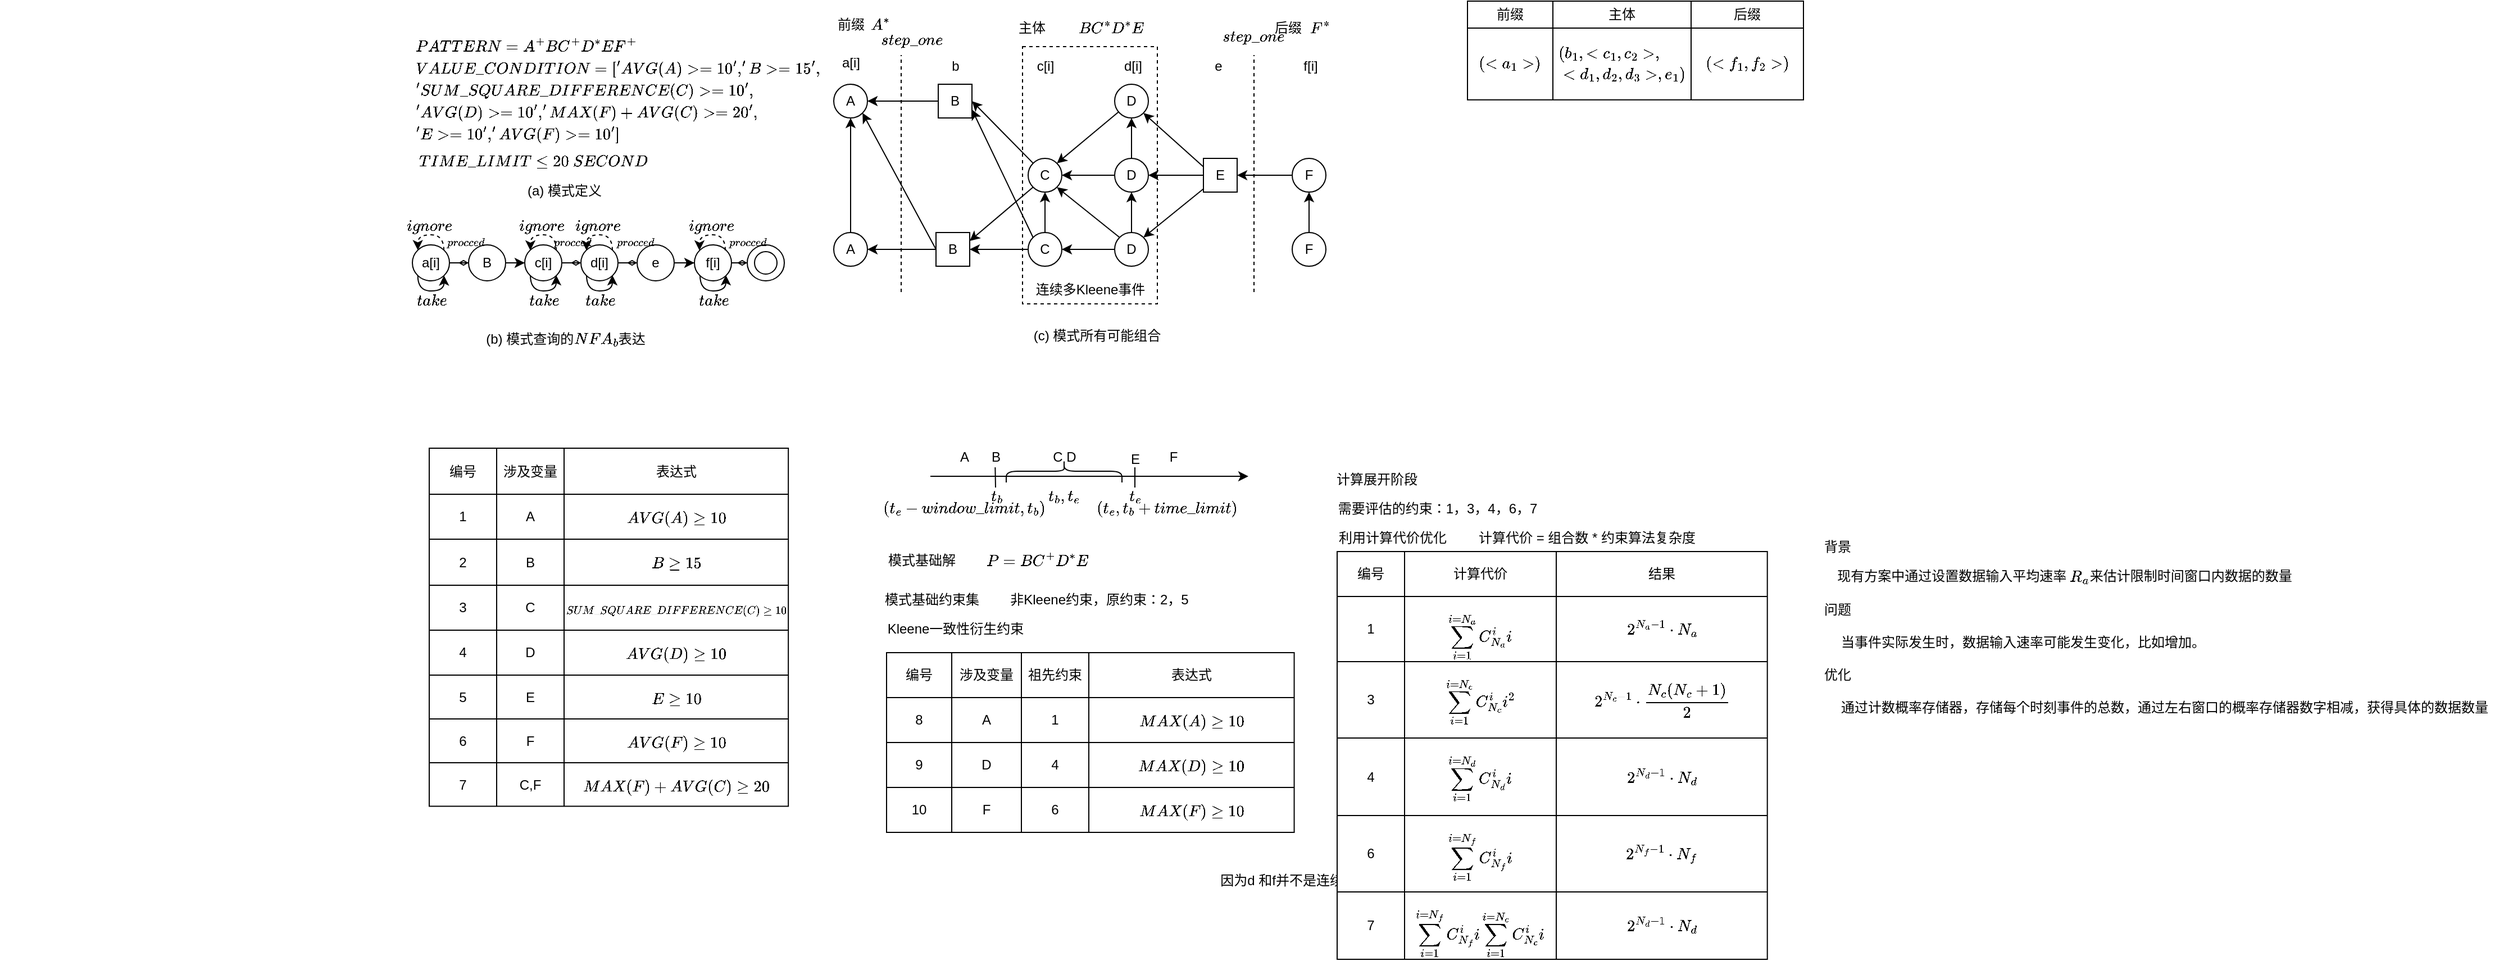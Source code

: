 <mxfile version="24.7.17" pages="3">
  <diagram name="demo" id="oGx5aqVjhwPbbsenspfN">
    <mxGraphModel dx="1936" dy="848" grid="0" gridSize="10" guides="1" tooltips="1" connect="1" arrows="1" fold="1" page="0" pageScale="1" pageWidth="1200" pageHeight="1920" math="1" shadow="0">
      <root>
        <mxCell id="0" />
        <mxCell id="1" parent="0" />
        <mxCell id="AZcYiFU8isNGm3yY8wKM-91" value="$$$$" style="text;html=1;align=center;verticalAlign=middle;resizable=0;points=[];autosize=1;strokeColor=none;fillColor=none;" parent="1" vertex="1">
          <mxGeometry x="988" y="404" width="45" height="26" as="geometry" />
        </mxCell>
        <mxCell id="AZcYiFU8isNGm3yY8wKM-103" value="" style="edgeStyle=orthogonalEdgeStyle;rounded=0;orthogonalLoop=1;jettySize=auto;html=1;endArrow=diamondThin;endFill=0;" parent="1" source="AZcYiFU8isNGm3yY8wKM-96" target="AZcYiFU8isNGm3yY8wKM-102" edge="1">
          <mxGeometry relative="1" as="geometry" />
        </mxCell>
        <mxCell id="AZcYiFU8isNGm3yY8wKM-96" value="a[i]" style="ellipse;whiteSpace=wrap;html=1;" parent="1" vertex="1">
          <mxGeometry x="159" y="603" width="33" height="32" as="geometry" />
        </mxCell>
        <mxCell id="AZcYiFU8isNGm3yY8wKM-100" value="" style="group" parent="1" vertex="1" connectable="0">
          <mxGeometry x="-208" y="413" width="1097" height="240" as="geometry" />
        </mxCell>
        <mxCell id="AZcYiFU8isNGm3yY8wKM-93" value="$$PATTERN = A^+BC^+D^*EF^+ $$" style="text;html=1;align=center;verticalAlign=middle;resizable=0;points=[];autosize=1;strokeColor=none;fillColor=none;" parent="AZcYiFU8isNGm3yY8wKM-100" vertex="1">
          <mxGeometry x="362" width="212" height="26" as="geometry" />
        </mxCell>
        <mxCell id="AZcYiFU8isNGm3yY8wKM-94" value="$$\begin{align} &amp;amp;VALUE\_CONDITION = [&#39;AVG(A) &amp;gt;= 10&#39;,&amp;nbsp; &#39;B&amp;gt;=15&#39;, \\ &amp;amp; &#39;SUM\_SQUARE\_DIFFERENCE(C) &amp;gt;= 10&#39;,\\&amp;amp;&#39;AVG(D) &amp;gt;= 10&#39;, &#39;MAX(F) + AVG(C) &amp;gt;= 20&#39;, \\ &amp;amp;&amp;nbsp; &#39;E&amp;gt;=10&#39;, &#39;AVG(F) &amp;gt;= 10&#39;]\end{align}$$" style="text;html=1;align=center;verticalAlign=middle;resizable=0;points=[];autosize=1;strokeColor=none;fillColor=none;" parent="AZcYiFU8isNGm3yY8wKM-100" vertex="1">
          <mxGeometry x="1" y="49" width="1096" height="26" as="geometry" />
        </mxCell>
        <mxCell id="AZcYiFU8isNGm3yY8wKM-95" value="$$TIME\_LIMIT \leq 20\ SECOND$$" style="text;html=1;align=center;verticalAlign=middle;resizable=0;points=[];autosize=1;strokeColor=none;fillColor=none;" parent="AZcYiFU8isNGm3yY8wKM-100" vertex="1">
          <mxGeometry x="368" y="103" width="211" height="26" as="geometry" />
        </mxCell>
        <mxCell id="AZcYiFU8isNGm3yY8wKM-98" value="(a) 模式定义" style="text;html=1;align=center;verticalAlign=middle;resizable=0;points=[];autosize=1;strokeColor=none;fillColor=none;" parent="AZcYiFU8isNGm3yY8wKM-100" vertex="1">
          <mxGeometry x="460" y="129" width="84" height="26" as="geometry" />
        </mxCell>
        <mxCell id="AZcYiFU8isNGm3yY8wKM-105" value="" style="edgeStyle=orthogonalEdgeStyle;rounded=0;orthogonalLoop=1;jettySize=auto;html=1;" parent="1" source="AZcYiFU8isNGm3yY8wKM-102" target="AZcYiFU8isNGm3yY8wKM-104" edge="1">
          <mxGeometry relative="1" as="geometry" />
        </mxCell>
        <mxCell id="AZcYiFU8isNGm3yY8wKM-102" value="B" style="ellipse;whiteSpace=wrap;html=1;" parent="1" vertex="1">
          <mxGeometry x="209" y="603" width="33" height="32" as="geometry" />
        </mxCell>
        <mxCell id="AZcYiFU8isNGm3yY8wKM-107" value="" style="edgeStyle=orthogonalEdgeStyle;rounded=0;orthogonalLoop=1;jettySize=auto;html=1;endArrow=diamondThin;endFill=0;" parent="1" source="AZcYiFU8isNGm3yY8wKM-104" target="AZcYiFU8isNGm3yY8wKM-106" edge="1">
          <mxGeometry relative="1" as="geometry" />
        </mxCell>
        <mxCell id="AZcYiFU8isNGm3yY8wKM-104" value="c[i]" style="ellipse;whiteSpace=wrap;html=1;" parent="1" vertex="1">
          <mxGeometry x="259" y="603" width="33" height="32" as="geometry" />
        </mxCell>
        <mxCell id="AZcYiFU8isNGm3yY8wKM-109" value="" style="edgeStyle=orthogonalEdgeStyle;rounded=0;orthogonalLoop=1;jettySize=auto;html=1;endArrow=diamondThin;endFill=0;" parent="1" source="AZcYiFU8isNGm3yY8wKM-106" target="AZcYiFU8isNGm3yY8wKM-108" edge="1">
          <mxGeometry relative="1" as="geometry" />
        </mxCell>
        <mxCell id="AZcYiFU8isNGm3yY8wKM-106" value="d[i]" style="ellipse;whiteSpace=wrap;html=1;" parent="1" vertex="1">
          <mxGeometry x="309" y="603" width="33" height="32" as="geometry" />
        </mxCell>
        <mxCell id="AZcYiFU8isNGm3yY8wKM-111" value="" style="edgeStyle=orthogonalEdgeStyle;rounded=0;orthogonalLoop=1;jettySize=auto;html=1;endArrow=classic;endFill=1;" parent="1" source="AZcYiFU8isNGm3yY8wKM-108" target="AZcYiFU8isNGm3yY8wKM-110" edge="1">
          <mxGeometry relative="1" as="geometry" />
        </mxCell>
        <mxCell id="AZcYiFU8isNGm3yY8wKM-108" value="e" style="ellipse;whiteSpace=wrap;html=1;" parent="1" vertex="1">
          <mxGeometry x="359" y="603" width="33" height="32" as="geometry" />
        </mxCell>
        <mxCell id="AZcYiFU8isNGm3yY8wKM-114" style="edgeStyle=orthogonalEdgeStyle;rounded=0;orthogonalLoop=1;jettySize=auto;html=1;endArrow=diamondThin;endFill=0;" parent="1" source="AZcYiFU8isNGm3yY8wKM-110" target="AZcYiFU8isNGm3yY8wKM-113" edge="1">
          <mxGeometry relative="1" as="geometry" />
        </mxCell>
        <mxCell id="AZcYiFU8isNGm3yY8wKM-110" value="f[i]" style="ellipse;whiteSpace=wrap;html=1;" parent="1" vertex="1">
          <mxGeometry x="410" y="603" width="33" height="32" as="geometry" />
        </mxCell>
        <mxCell id="AZcYiFU8isNGm3yY8wKM-113" value="" style="ellipse;whiteSpace=wrap;html=1;" parent="1" vertex="1">
          <mxGeometry x="457" y="603" width="33" height="32" as="geometry" />
        </mxCell>
        <mxCell id="AZcYiFU8isNGm3yY8wKM-115" value="" style="ellipse;whiteSpace=wrap;html=1;" parent="1" vertex="1">
          <mxGeometry x="463.5" y="609" width="20" height="20" as="geometry" />
        </mxCell>
        <mxCell id="AZcYiFU8isNGm3yY8wKM-118" style="edgeStyle=orthogonalEdgeStyle;rounded=0;orthogonalLoop=1;jettySize=auto;html=1;exitX=0;exitY=1;exitDx=0;exitDy=0;entryX=1;entryY=1;entryDx=0;entryDy=0;curved=1;" parent="1" source="AZcYiFU8isNGm3yY8wKM-96" target="AZcYiFU8isNGm3yY8wKM-96" edge="1">
          <mxGeometry relative="1" as="geometry">
            <Array as="points">
              <mxPoint x="164" y="644" />
              <mxPoint x="187" y="644" />
            </Array>
          </mxGeometry>
        </mxCell>
        <mxCell id="AZcYiFU8isNGm3yY8wKM-119" value="`take`" style="text;html=1;align=center;verticalAlign=middle;resizable=0;points=[];autosize=1;strokeColor=none;fillColor=none;" parent="1" vertex="1">
          <mxGeometry x="151" y="640" width="49" height="26" as="geometry" />
        </mxCell>
        <mxCell id="AZcYiFU8isNGm3yY8wKM-120" style="edgeStyle=orthogonalEdgeStyle;rounded=0;orthogonalLoop=1;jettySize=auto;html=1;exitX=0;exitY=1;exitDx=0;exitDy=0;entryX=1;entryY=1;entryDx=0;entryDy=0;curved=1;" parent="1" edge="1">
          <mxGeometry relative="1" as="geometry">
            <mxPoint x="264" y="630" as="sourcePoint" />
            <mxPoint x="287" y="630" as="targetPoint" />
            <Array as="points">
              <mxPoint x="264" y="644" />
              <mxPoint x="287" y="644" />
            </Array>
          </mxGeometry>
        </mxCell>
        <mxCell id="AZcYiFU8isNGm3yY8wKM-121" value="`take`" style="text;html=1;align=center;verticalAlign=middle;resizable=0;points=[];autosize=1;strokeColor=none;fillColor=none;" parent="1" vertex="1">
          <mxGeometry x="251" y="640" width="49" height="26" as="geometry" />
        </mxCell>
        <mxCell id="AZcYiFU8isNGm3yY8wKM-122" style="edgeStyle=orthogonalEdgeStyle;rounded=0;orthogonalLoop=1;jettySize=auto;html=1;exitX=0;exitY=1;exitDx=0;exitDy=0;entryX=1;entryY=1;entryDx=0;entryDy=0;curved=1;" parent="1" edge="1">
          <mxGeometry relative="1" as="geometry">
            <mxPoint x="314" y="630" as="sourcePoint" />
            <mxPoint x="337" y="630" as="targetPoint" />
            <Array as="points">
              <mxPoint x="314" y="644" />
              <mxPoint x="337" y="644" />
            </Array>
          </mxGeometry>
        </mxCell>
        <mxCell id="AZcYiFU8isNGm3yY8wKM-123" value="`take`" style="text;html=1;align=center;verticalAlign=middle;resizable=0;points=[];autosize=1;strokeColor=none;fillColor=none;" parent="1" vertex="1">
          <mxGeometry x="301" y="640" width="49" height="26" as="geometry" />
        </mxCell>
        <mxCell id="AZcYiFU8isNGm3yY8wKM-124" style="edgeStyle=orthogonalEdgeStyle;rounded=0;orthogonalLoop=1;jettySize=auto;html=1;exitX=0;exitY=1;exitDx=0;exitDy=0;entryX=1;entryY=1;entryDx=0;entryDy=0;curved=1;" parent="1" edge="1">
          <mxGeometry relative="1" as="geometry">
            <mxPoint x="415" y="630" as="sourcePoint" />
            <mxPoint x="438" y="630" as="targetPoint" />
            <Array as="points">
              <mxPoint x="415" y="644" />
              <mxPoint x="438" y="644" />
            </Array>
          </mxGeometry>
        </mxCell>
        <mxCell id="AZcYiFU8isNGm3yY8wKM-125" value="`take`" style="text;html=1;align=center;verticalAlign=middle;resizable=0;points=[];autosize=1;strokeColor=none;fillColor=none;" parent="1" vertex="1">
          <mxGeometry x="402" y="640" width="49" height="26" as="geometry" />
        </mxCell>
        <mxCell id="AZcYiFU8isNGm3yY8wKM-126" style="edgeStyle=orthogonalEdgeStyle;rounded=0;orthogonalLoop=1;jettySize=auto;html=1;entryX=0;entryY=0;entryDx=0;entryDy=0;curved=1;dashed=1;" parent="1" target="AZcYiFU8isNGm3yY8wKM-96" edge="1">
          <mxGeometry relative="1" as="geometry">
            <mxPoint x="187" y="608" as="sourcePoint" />
            <Array as="points">
              <mxPoint x="187" y="594" />
              <mxPoint x="164" y="594" />
            </Array>
          </mxGeometry>
        </mxCell>
        <mxCell id="AZcYiFU8isNGm3yY8wKM-127" value="$$ignore$$" style="text;html=1;align=center;verticalAlign=middle;resizable=0;points=[];autosize=1;strokeColor=none;fillColor=none;" parent="1" vertex="1">
          <mxGeometry x="135" y="573" width="78" height="26" as="geometry" />
        </mxCell>
        <mxCell id="AZcYiFU8isNGm3yY8wKM-128" style="edgeStyle=orthogonalEdgeStyle;rounded=0;orthogonalLoop=1;jettySize=auto;html=1;entryX=0;entryY=0;entryDx=0;entryDy=0;curved=1;dashed=1;" parent="1" edge="1">
          <mxGeometry relative="1" as="geometry">
            <mxPoint x="287" y="608" as="sourcePoint" />
            <mxPoint x="264" y="608" as="targetPoint" />
            <Array as="points">
              <mxPoint x="287" y="594" />
              <mxPoint x="264" y="594" />
            </Array>
          </mxGeometry>
        </mxCell>
        <mxCell id="AZcYiFU8isNGm3yY8wKM-129" value="$$ignore$$" style="text;html=1;align=center;verticalAlign=middle;resizable=0;points=[];autosize=1;strokeColor=none;fillColor=none;" parent="1" vertex="1">
          <mxGeometry x="235" y="573" width="78" height="26" as="geometry" />
        </mxCell>
        <mxCell id="AZcYiFU8isNGm3yY8wKM-130" style="edgeStyle=orthogonalEdgeStyle;rounded=0;orthogonalLoop=1;jettySize=auto;html=1;entryX=0;entryY=0;entryDx=0;entryDy=0;curved=1;dashed=1;" parent="1" edge="1">
          <mxGeometry relative="1" as="geometry">
            <mxPoint x="337" y="608" as="sourcePoint" />
            <mxPoint x="314" y="608" as="targetPoint" />
            <Array as="points">
              <mxPoint x="337" y="594" />
              <mxPoint x="314" y="594" />
            </Array>
          </mxGeometry>
        </mxCell>
        <mxCell id="AZcYiFU8isNGm3yY8wKM-131" value="$$ignore$$" style="text;html=1;align=center;verticalAlign=middle;resizable=0;points=[];autosize=1;strokeColor=none;fillColor=none;" parent="1" vertex="1">
          <mxGeometry x="285" y="573" width="78" height="26" as="geometry" />
        </mxCell>
        <mxCell id="AZcYiFU8isNGm3yY8wKM-132" style="edgeStyle=orthogonalEdgeStyle;rounded=0;orthogonalLoop=1;jettySize=auto;html=1;entryX=0;entryY=0;entryDx=0;entryDy=0;curved=1;dashed=1;" parent="1" edge="1">
          <mxGeometry relative="1" as="geometry">
            <mxPoint x="437.5" y="608" as="sourcePoint" />
            <mxPoint x="414.5" y="608" as="targetPoint" />
            <Array as="points">
              <mxPoint x="437.5" y="594" />
              <mxPoint x="414.5" y="594" />
            </Array>
          </mxGeometry>
        </mxCell>
        <mxCell id="AZcYiFU8isNGm3yY8wKM-133" value="$$ignore$$" style="text;html=1;align=center;verticalAlign=middle;resizable=0;points=[];autosize=1;strokeColor=none;fillColor=none;" parent="1" vertex="1">
          <mxGeometry x="385.5" y="573" width="78" height="26" as="geometry" />
        </mxCell>
        <mxCell id="AZcYiFU8isNGm3yY8wKM-136" value="$${\tiny procced} $$" style="text;html=1;align=center;verticalAlign=middle;resizable=0;points=[];autosize=1;strokeColor=none;fillColor=none;" parent="1" vertex="1">
          <mxGeometry x="144" y="587" width="124" height="26" as="geometry" />
        </mxCell>
        <mxCell id="AZcYiFU8isNGm3yY8wKM-137" value="$${\tiny procced} $$" style="text;html=1;align=center;verticalAlign=middle;resizable=0;points=[];autosize=1;strokeColor=none;fillColor=none;" parent="1" vertex="1">
          <mxGeometry x="239" y="587" width="124" height="26" as="geometry" />
        </mxCell>
        <mxCell id="AZcYiFU8isNGm3yY8wKM-138" value="$${\tiny procced} $$" style="text;html=1;align=center;verticalAlign=middle;resizable=0;points=[];autosize=1;strokeColor=none;fillColor=none;" parent="1" vertex="1">
          <mxGeometry x="295" y="587" width="124" height="26" as="geometry" />
        </mxCell>
        <mxCell id="AZcYiFU8isNGm3yY8wKM-141" value="$${\tiny procced} $$" style="text;html=1;align=center;verticalAlign=middle;resizable=0;points=[];autosize=1;strokeColor=none;fillColor=none;" parent="1" vertex="1">
          <mxGeometry x="395" y="587" width="124" height="26" as="geometry" />
        </mxCell>
        <mxCell id="AZcYiFU8isNGm3yY8wKM-142" value="(b) 模式查询的`NFA_b`表达" style="text;html=1;align=center;verticalAlign=middle;resizable=0;points=[];autosize=1;strokeColor=none;fillColor=none;" parent="1" vertex="1">
          <mxGeometry x="212" y="674" width="165" height="26" as="geometry" />
        </mxCell>
        <mxCell id="AZcYiFU8isNGm3yY8wKM-80" value="" style="rounded=0;whiteSpace=wrap;html=1;fillColor=none;strokeColor=default;dashed=1;" parent="1" vertex="1">
          <mxGeometry x="702" y="426.5" width="120" height="229" as="geometry" />
        </mxCell>
        <mxCell id="AZcYiFU8isNGm3yY8wKM-1" value="A" style="ellipse;whiteSpace=wrap;html=1;aspect=fixed;" parent="1" vertex="1">
          <mxGeometry x="534" y="460" width="30" height="30" as="geometry" />
        </mxCell>
        <mxCell id="AZcYiFU8isNGm3yY8wKM-2" value="a[i]" style="text;html=1;align=center;verticalAlign=middle;resizable=0;points=[];autosize=1;strokeColor=none;fillColor=none;" parent="1" vertex="1">
          <mxGeometry x="532" y="428" width="34" height="26" as="geometry" />
        </mxCell>
        <mxCell id="AZcYiFU8isNGm3yY8wKM-37" style="edgeStyle=orthogonalEdgeStyle;rounded=0;orthogonalLoop=1;jettySize=auto;html=1;exitX=0.5;exitY=0;exitDx=0;exitDy=0;" parent="1" source="AZcYiFU8isNGm3yY8wKM-4" target="AZcYiFU8isNGm3yY8wKM-1" edge="1">
          <mxGeometry relative="1" as="geometry">
            <mxPoint x="549" y="556" as="targetPoint" />
          </mxGeometry>
        </mxCell>
        <mxCell id="AZcYiFU8isNGm3yY8wKM-4" value="A" style="ellipse;whiteSpace=wrap;html=1;aspect=fixed;" parent="1" vertex="1">
          <mxGeometry x="534" y="592" width="30" height="30" as="geometry" />
        </mxCell>
        <mxCell id="AZcYiFU8isNGm3yY8wKM-38" style="edgeStyle=orthogonalEdgeStyle;rounded=0;orthogonalLoop=1;jettySize=auto;html=1;" parent="1" source="AZcYiFU8isNGm3yY8wKM-7" target="AZcYiFU8isNGm3yY8wKM-1" edge="1">
          <mxGeometry relative="1" as="geometry" />
        </mxCell>
        <mxCell id="AZcYiFU8isNGm3yY8wKM-7" value="B" style="rounded=0;whiteSpace=wrap;html=1;" parent="1" vertex="1">
          <mxGeometry x="627" y="460" width="30" height="30" as="geometry" />
        </mxCell>
        <mxCell id="AZcYiFU8isNGm3yY8wKM-39" style="edgeStyle=orthogonalEdgeStyle;rounded=0;orthogonalLoop=1;jettySize=auto;html=1;" parent="1" source="AZcYiFU8isNGm3yY8wKM-8" target="AZcYiFU8isNGm3yY8wKM-4" edge="1">
          <mxGeometry relative="1" as="geometry" />
        </mxCell>
        <mxCell id="AZcYiFU8isNGm3yY8wKM-48" style="rounded=0;orthogonalLoop=1;jettySize=auto;html=1;exitX=0;exitY=0.5;exitDx=0;exitDy=0;entryX=1;entryY=1;entryDx=0;entryDy=0;" parent="1" source="AZcYiFU8isNGm3yY8wKM-8" target="AZcYiFU8isNGm3yY8wKM-1" edge="1">
          <mxGeometry relative="1" as="geometry">
            <mxPoint x="564" y="541" as="targetPoint" />
          </mxGeometry>
        </mxCell>
        <mxCell id="AZcYiFU8isNGm3yY8wKM-8" value="B" style="rounded=0;whiteSpace=wrap;html=1;" parent="1" vertex="1">
          <mxGeometry x="625" y="592" width="30" height="30" as="geometry" />
        </mxCell>
        <mxCell id="AZcYiFU8isNGm3yY8wKM-41" style="rounded=0;orthogonalLoop=1;jettySize=auto;html=1;entryX=1;entryY=0.5;entryDx=0;entryDy=0;" parent="1" source="AZcYiFU8isNGm3yY8wKM-14" target="AZcYiFU8isNGm3yY8wKM-7" edge="1">
          <mxGeometry relative="1" as="geometry">
            <mxPoint x="722" y="490" as="targetPoint" />
          </mxGeometry>
        </mxCell>
        <mxCell id="AZcYiFU8isNGm3yY8wKM-86" style="rounded=0;orthogonalLoop=1;jettySize=auto;html=1;exitX=0;exitY=1;exitDx=0;exitDy=0;entryX=1;entryY=0.25;entryDx=0;entryDy=0;" parent="1" source="AZcYiFU8isNGm3yY8wKM-14" target="AZcYiFU8isNGm3yY8wKM-8" edge="1">
          <mxGeometry relative="1" as="geometry" />
        </mxCell>
        <mxCell id="AZcYiFU8isNGm3yY8wKM-14" value="C" style="ellipse;whiteSpace=wrap;html=1;aspect=fixed;" parent="1" vertex="1">
          <mxGeometry x="707" y="526" width="30" height="30" as="geometry" />
        </mxCell>
        <mxCell id="AZcYiFU8isNGm3yY8wKM-42" style="edgeStyle=orthogonalEdgeStyle;rounded=0;orthogonalLoop=1;jettySize=auto;html=1;exitX=0.5;exitY=0;exitDx=0;exitDy=0;" parent="1" source="AZcYiFU8isNGm3yY8wKM-15" target="AZcYiFU8isNGm3yY8wKM-14" edge="1">
          <mxGeometry relative="1" as="geometry" />
        </mxCell>
        <mxCell id="AZcYiFU8isNGm3yY8wKM-56" style="edgeStyle=orthogonalEdgeStyle;rounded=0;orthogonalLoop=1;jettySize=auto;html=1;" parent="1" source="AZcYiFU8isNGm3yY8wKM-15" target="AZcYiFU8isNGm3yY8wKM-8" edge="1">
          <mxGeometry relative="1" as="geometry" />
        </mxCell>
        <mxCell id="AZcYiFU8isNGm3yY8wKM-87" style="rounded=0;orthogonalLoop=1;jettySize=auto;html=1;exitX=0;exitY=0;exitDx=0;exitDy=0;entryX=1;entryY=0.75;entryDx=0;entryDy=0;" parent="1" source="AZcYiFU8isNGm3yY8wKM-15" target="AZcYiFU8isNGm3yY8wKM-7" edge="1">
          <mxGeometry relative="1" as="geometry" />
        </mxCell>
        <mxCell id="AZcYiFU8isNGm3yY8wKM-15" value="C" style="ellipse;whiteSpace=wrap;html=1;aspect=fixed;" parent="1" vertex="1">
          <mxGeometry x="707" y="592" width="30" height="30" as="geometry" />
        </mxCell>
        <mxCell id="AZcYiFU8isNGm3yY8wKM-84" style="edgeStyle=orthogonalEdgeStyle;rounded=0;orthogonalLoop=1;jettySize=auto;html=1;" parent="1" source="AZcYiFU8isNGm3yY8wKM-19" target="AZcYiFU8isNGm3yY8wKM-74" edge="1">
          <mxGeometry relative="1" as="geometry" />
        </mxCell>
        <mxCell id="AZcYiFU8isNGm3yY8wKM-85" style="rounded=0;orthogonalLoop=1;jettySize=auto;html=1;exitX=0;exitY=0.25;exitDx=0;exitDy=0;entryX=1;entryY=1;entryDx=0;entryDy=0;" parent="1" source="AZcYiFU8isNGm3yY8wKM-19" target="AZcYiFU8isNGm3yY8wKM-72" edge="1">
          <mxGeometry relative="1" as="geometry" />
        </mxCell>
        <mxCell id="AZcYiFU8isNGm3yY8wKM-19" value="E" style="rounded=0;whiteSpace=wrap;html=1;" parent="1" vertex="1">
          <mxGeometry x="863" y="526" width="30" height="30" as="geometry" />
        </mxCell>
        <mxCell id="AZcYiFU8isNGm3yY8wKM-45" style="edgeStyle=orthogonalEdgeStyle;rounded=0;orthogonalLoop=1;jettySize=auto;html=1;exitX=0;exitY=0.5;exitDx=0;exitDy=0;" parent="1" source="AZcYiFU8isNGm3yY8wKM-22" target="AZcYiFU8isNGm3yY8wKM-19" edge="1">
          <mxGeometry relative="1" as="geometry">
            <mxPoint x="876" y="541" as="targetPoint" />
          </mxGeometry>
        </mxCell>
        <mxCell id="AZcYiFU8isNGm3yY8wKM-22" value="F" style="ellipse;whiteSpace=wrap;html=1;aspect=fixed;" parent="1" vertex="1">
          <mxGeometry x="942" y="526" width="30" height="30" as="geometry" />
        </mxCell>
        <mxCell id="AZcYiFU8isNGm3yY8wKM-46" style="edgeStyle=orthogonalEdgeStyle;rounded=0;orthogonalLoop=1;jettySize=auto;html=1;" parent="1" source="AZcYiFU8isNGm3yY8wKM-24" target="AZcYiFU8isNGm3yY8wKM-22" edge="1">
          <mxGeometry relative="1" as="geometry" />
        </mxCell>
        <mxCell id="AZcYiFU8isNGm3yY8wKM-24" value="F" style="ellipse;whiteSpace=wrap;html=1;aspect=fixed;" parent="1" vertex="1">
          <mxGeometry x="942" y="592" width="30" height="30" as="geometry" />
        </mxCell>
        <mxCell id="AZcYiFU8isNGm3yY8wKM-44" style="rounded=0;orthogonalLoop=1;jettySize=auto;html=1;entryX=1;entryY=0;entryDx=0;entryDy=0;" parent="1" source="AZcYiFU8isNGm3yY8wKM-19" target="AZcYiFU8isNGm3yY8wKM-76" edge="1">
          <mxGeometry relative="1" as="geometry" />
        </mxCell>
        <mxCell id="AZcYiFU8isNGm3yY8wKM-58" value="b" style="text;html=1;align=center;verticalAlign=middle;resizable=0;points=[];autosize=1;strokeColor=none;fillColor=none;" parent="1" vertex="1">
          <mxGeometry x="629.5" y="431" width="25" height="26" as="geometry" />
        </mxCell>
        <mxCell id="AZcYiFU8isNGm3yY8wKM-60" value="c[i]" style="text;html=1;align=center;verticalAlign=middle;resizable=0;points=[];autosize=1;strokeColor=none;fillColor=none;" parent="1" vertex="1">
          <mxGeometry x="705.5" y="431" width="33" height="26" as="geometry" />
        </mxCell>
        <mxCell id="AZcYiFU8isNGm3yY8wKM-61" value="d[i]" style="text;html=1;align=center;verticalAlign=middle;resizable=0;points=[];autosize=1;strokeColor=none;fillColor=none;" parent="1" vertex="1">
          <mxGeometry x="782.5" y="431" width="34" height="26" as="geometry" />
        </mxCell>
        <mxCell id="AZcYiFU8isNGm3yY8wKM-62" value="f[i]" style="text;html=1;align=center;verticalAlign=middle;resizable=0;points=[];autosize=1;strokeColor=none;fillColor=none;" parent="1" vertex="1">
          <mxGeometry x="942.5" y="431" width="31" height="26" as="geometry" />
        </mxCell>
        <mxCell id="AZcYiFU8isNGm3yY8wKM-64" value="" style="endArrow=none;dashed=1;html=1;rounded=0;" parent="1" edge="1">
          <mxGeometry width="50" height="50" relative="1" as="geometry">
            <mxPoint x="594" y="645" as="sourcePoint" />
            <mxPoint x="594" y="434" as="targetPoint" />
          </mxGeometry>
        </mxCell>
        <mxCell id="AZcYiFU8isNGm3yY8wKM-65" value="" style="endArrow=none;dashed=1;html=1;rounded=0;" parent="1" edge="1">
          <mxGeometry width="50" height="50" relative="1" as="geometry">
            <mxPoint x="908" y="645" as="sourcePoint" />
            <mxPoint x="908" y="434" as="targetPoint" />
          </mxGeometry>
        </mxCell>
        <mxCell id="AZcYiFU8isNGm3yY8wKM-67" value="$$step\_one$$" style="text;html=1;align=center;verticalAlign=middle;resizable=0;points=[];autosize=1;strokeColor=none;fillColor=none;" parent="1" vertex="1">
          <mxGeometry x="554" y="408" width="97" height="26" as="geometry" />
        </mxCell>
        <mxCell id="AZcYiFU8isNGm3yY8wKM-68" value="$$step\_one$$" style="text;html=1;align=center;verticalAlign=middle;resizable=0;points=[];autosize=1;strokeColor=none;fillColor=none;" parent="1" vertex="1">
          <mxGeometry x="858" y="405" width="97" height="26" as="geometry" />
        </mxCell>
        <mxCell id="AZcYiFU8isNGm3yY8wKM-69" value="前缀" style="text;html=1;align=center;verticalAlign=middle;resizable=0;points=[];autosize=1;strokeColor=none;fillColor=none;" parent="1" vertex="1">
          <mxGeometry x="527.5" y="394" width="42" height="26" as="geometry" />
        </mxCell>
        <mxCell id="AZcYiFU8isNGm3yY8wKM-70" value="主体" style="text;html=1;align=center;verticalAlign=middle;resizable=0;points=[];autosize=1;strokeColor=none;fillColor=none;" parent="1" vertex="1">
          <mxGeometry x="688.5" y="397" width="42" height="26" as="geometry" />
        </mxCell>
        <mxCell id="AZcYiFU8isNGm3yY8wKM-71" value="后缀" style="text;html=1;align=center;verticalAlign=middle;resizable=0;points=[];autosize=1;strokeColor=none;fillColor=none;" parent="1" vertex="1">
          <mxGeometry x="916.5" y="397" width="42" height="26" as="geometry" />
        </mxCell>
        <mxCell id="AZcYiFU8isNGm3yY8wKM-77" style="rounded=0;orthogonalLoop=1;jettySize=auto;html=1;entryX=1;entryY=0;entryDx=0;entryDy=0;" parent="1" source="AZcYiFU8isNGm3yY8wKM-72" target="AZcYiFU8isNGm3yY8wKM-14" edge="1">
          <mxGeometry relative="1" as="geometry" />
        </mxCell>
        <mxCell id="AZcYiFU8isNGm3yY8wKM-72" value="D" style="ellipse;whiteSpace=wrap;html=1;aspect=fixed;" parent="1" vertex="1">
          <mxGeometry x="784" y="460" width="30" height="30" as="geometry" />
        </mxCell>
        <mxCell id="AZcYiFU8isNGm3yY8wKM-73" style="edgeStyle=orthogonalEdgeStyle;rounded=0;orthogonalLoop=1;jettySize=auto;html=1;" parent="1" source="AZcYiFU8isNGm3yY8wKM-74" target="AZcYiFU8isNGm3yY8wKM-72" edge="1">
          <mxGeometry relative="1" as="geometry" />
        </mxCell>
        <mxCell id="AZcYiFU8isNGm3yY8wKM-82" style="edgeStyle=orthogonalEdgeStyle;rounded=0;orthogonalLoop=1;jettySize=auto;html=1;" parent="1" source="AZcYiFU8isNGm3yY8wKM-74" target="AZcYiFU8isNGm3yY8wKM-14" edge="1">
          <mxGeometry relative="1" as="geometry" />
        </mxCell>
        <mxCell id="AZcYiFU8isNGm3yY8wKM-74" value="D" style="ellipse;whiteSpace=wrap;html=1;aspect=fixed;" parent="1" vertex="1">
          <mxGeometry x="784" y="526" width="30" height="30" as="geometry" />
        </mxCell>
        <mxCell id="AZcYiFU8isNGm3yY8wKM-75" style="edgeStyle=orthogonalEdgeStyle;rounded=0;orthogonalLoop=1;jettySize=auto;html=1;exitX=0.5;exitY=0;exitDx=0;exitDy=0;" parent="1" source="AZcYiFU8isNGm3yY8wKM-76" target="AZcYiFU8isNGm3yY8wKM-74" edge="1">
          <mxGeometry relative="1" as="geometry" />
        </mxCell>
        <mxCell id="AZcYiFU8isNGm3yY8wKM-78" style="edgeStyle=orthogonalEdgeStyle;rounded=0;orthogonalLoop=1;jettySize=auto;html=1;" parent="1" source="AZcYiFU8isNGm3yY8wKM-76" target="AZcYiFU8isNGm3yY8wKM-15" edge="1">
          <mxGeometry relative="1" as="geometry" />
        </mxCell>
        <mxCell id="AZcYiFU8isNGm3yY8wKM-83" style="rounded=0;orthogonalLoop=1;jettySize=auto;html=1;exitX=0;exitY=0;exitDx=0;exitDy=0;entryX=1;entryY=1;entryDx=0;entryDy=0;" parent="1" source="AZcYiFU8isNGm3yY8wKM-76" target="AZcYiFU8isNGm3yY8wKM-14" edge="1">
          <mxGeometry relative="1" as="geometry" />
        </mxCell>
        <mxCell id="AZcYiFU8isNGm3yY8wKM-76" value="D" style="ellipse;whiteSpace=wrap;html=1;aspect=fixed;" parent="1" vertex="1">
          <mxGeometry x="784" y="592" width="30" height="30" as="geometry" />
        </mxCell>
        <mxCell id="AZcYiFU8isNGm3yY8wKM-79" value="e" style="text;html=1;align=center;verticalAlign=middle;resizable=0;points=[];autosize=1;strokeColor=none;fillColor=none;" parent="1" vertex="1">
          <mxGeometry x="863" y="431" width="25" height="26" as="geometry" />
        </mxCell>
        <mxCell id="AZcYiFU8isNGm3yY8wKM-81" value="连续多Kleene事件" style="text;html=1;align=center;verticalAlign=middle;resizable=0;points=[];autosize=1;strokeColor=none;fillColor=none;" parent="1" vertex="1">
          <mxGeometry x="704.5" y="629.5" width="115" height="26" as="geometry" />
        </mxCell>
        <mxCell id="AZcYiFU8isNGm3yY8wKM-88" value="$$A^*$$" style="text;html=1;align=center;verticalAlign=middle;resizable=0;points=[];autosize=1;strokeColor=none;fillColor=none;" parent="1" vertex="1">
          <mxGeometry x="543.5" y="394" width="63" height="26" as="geometry" />
        </mxCell>
        <mxCell id="AZcYiFU8isNGm3yY8wKM-89" value="$$BC^*D^*E$$" style="text;html=1;align=center;verticalAlign=middle;resizable=0;points=[];autosize=1;strokeColor=none;fillColor=none;" parent="1" vertex="1">
          <mxGeometry x="730.5" y="397" width="99" height="26" as="geometry" />
        </mxCell>
        <mxCell id="AZcYiFU8isNGm3yY8wKM-90" value="$$F^*$$" style="text;html=1;align=center;verticalAlign=middle;resizable=0;points=[];autosize=1;strokeColor=none;fillColor=none;" parent="1" vertex="1">
          <mxGeometry x="934.5" y="397" width="62" height="26" as="geometry" />
        </mxCell>
        <mxCell id="AZcYiFU8isNGm3yY8wKM-97" value="(c) 模式所有可能组合" style="text;html=1;align=center;verticalAlign=middle;resizable=0;points=[];autosize=1;strokeColor=none;fillColor=none;" parent="1" vertex="1">
          <mxGeometry x="702" y="671" width="131" height="26" as="geometry" />
        </mxCell>
        <mxCell id="8N5znQKD_Wn4NyD0eclj-3" value="" style="shape=table;startSize=0;container=1;collapsible=0;childLayout=tableLayout;" vertex="1" parent="1">
          <mxGeometry x="1098" y="386" width="299" height="87.839" as="geometry" />
        </mxCell>
        <mxCell id="8N5znQKD_Wn4NyD0eclj-4" value="" style="shape=tableRow;horizontal=0;startSize=0;swimlaneHead=0;swimlaneBody=0;strokeColor=inherit;top=0;left=0;bottom=0;right=0;collapsible=0;dropTarget=0;fillColor=none;points=[[0,0.5],[1,0.5]];portConstraint=eastwest;" vertex="1" parent="8N5znQKD_Wn4NyD0eclj-3">
          <mxGeometry width="299" height="24" as="geometry" />
        </mxCell>
        <mxCell id="8N5znQKD_Wn4NyD0eclj-5" value="前缀" style="shape=partialRectangle;html=1;whiteSpace=wrap;connectable=0;strokeColor=inherit;overflow=hidden;fillColor=none;top=0;left=0;bottom=0;right=0;pointerEvents=1;" vertex="1" parent="8N5znQKD_Wn4NyD0eclj-4">
          <mxGeometry width="76" height="24" as="geometry">
            <mxRectangle width="76" height="24" as="alternateBounds" />
          </mxGeometry>
        </mxCell>
        <mxCell id="8N5znQKD_Wn4NyD0eclj-6" value="主体" style="shape=partialRectangle;html=1;whiteSpace=wrap;connectable=0;strokeColor=inherit;overflow=hidden;fillColor=none;top=0;left=0;bottom=0;right=0;pointerEvents=1;" vertex="1" parent="8N5znQKD_Wn4NyD0eclj-4">
          <mxGeometry x="76" width="123" height="24" as="geometry">
            <mxRectangle width="123" height="24" as="alternateBounds" />
          </mxGeometry>
        </mxCell>
        <mxCell id="8N5znQKD_Wn4NyD0eclj-7" value="后缀" style="shape=partialRectangle;html=1;whiteSpace=wrap;connectable=0;strokeColor=inherit;overflow=hidden;fillColor=none;top=0;left=0;bottom=0;right=0;pointerEvents=1;" vertex="1" parent="8N5znQKD_Wn4NyD0eclj-4">
          <mxGeometry x="199" width="100" height="24" as="geometry">
            <mxRectangle width="100" height="24" as="alternateBounds" />
          </mxGeometry>
        </mxCell>
        <mxCell id="8N5znQKD_Wn4NyD0eclj-8" value="" style="shape=tableRow;horizontal=0;startSize=0;swimlaneHead=0;swimlaneBody=0;strokeColor=inherit;top=0;left=0;bottom=0;right=0;collapsible=0;dropTarget=0;fillColor=none;points=[[0,0.5],[1,0.5]];portConstraint=eastwest;" vertex="1" parent="8N5znQKD_Wn4NyD0eclj-3">
          <mxGeometry y="24" width="299" height="64" as="geometry" />
        </mxCell>
        <mxCell id="8N5znQKD_Wn4NyD0eclj-9" value="$$(&amp;lt;a_1&amp;gt;)$$" style="shape=partialRectangle;html=1;whiteSpace=wrap;connectable=0;strokeColor=inherit;overflow=hidden;fillColor=none;top=0;left=0;bottom=0;right=0;pointerEvents=1;" vertex="1" parent="8N5znQKD_Wn4NyD0eclj-8">
          <mxGeometry width="76" height="64" as="geometry">
            <mxRectangle width="76" height="64" as="alternateBounds" />
          </mxGeometry>
        </mxCell>
        <mxCell id="8N5znQKD_Wn4NyD0eclj-10" value="$$\begin{align} &amp;amp; (b_1,&amp;lt;c_1,c_2&amp;gt;,\\ &amp;amp; &amp;lt;d_1,d_2,d_3&amp;gt;,e_1)\end{align}$$" style="shape=partialRectangle;html=1;whiteSpace=wrap;connectable=0;strokeColor=inherit;overflow=hidden;fillColor=none;top=0;left=0;bottom=0;right=0;pointerEvents=1;" vertex="1" parent="8N5znQKD_Wn4NyD0eclj-8">
          <mxGeometry x="76" width="123" height="64" as="geometry">
            <mxRectangle width="123" height="64" as="alternateBounds" />
          </mxGeometry>
        </mxCell>
        <mxCell id="8N5znQKD_Wn4NyD0eclj-11" value="$$(&amp;lt;f_1,f_2&amp;gt;)$$" style="shape=partialRectangle;html=1;whiteSpace=wrap;connectable=0;strokeColor=inherit;overflow=hidden;fillColor=none;top=0;left=0;bottom=0;right=0;pointerEvents=1;" vertex="1" parent="8N5znQKD_Wn4NyD0eclj-8">
          <mxGeometry x="199" width="100" height="64" as="geometry">
            <mxRectangle width="100" height="64" as="alternateBounds" />
          </mxGeometry>
        </mxCell>
        <mxCell id="8N5znQKD_Wn4NyD0eclj-12" value="" style="shape=table;startSize=0;container=1;collapsible=0;childLayout=tableLayout;" vertex="1" parent="1">
          <mxGeometry x="174" y="784" width="319.581" height="318.806" as="geometry" />
        </mxCell>
        <mxCell id="8N5znQKD_Wn4NyD0eclj-13" value="" style="shape=tableRow;horizontal=0;startSize=0;swimlaneHead=0;swimlaneBody=0;strokeColor=inherit;top=0;left=0;bottom=0;right=0;collapsible=0;dropTarget=0;fillColor=none;points=[[0,0.5],[1,0.5]];portConstraint=eastwest;" vertex="1" parent="8N5znQKD_Wn4NyD0eclj-12">
          <mxGeometry width="319.581" height="41" as="geometry" />
        </mxCell>
        <mxCell id="8N5znQKD_Wn4NyD0eclj-14" value="编号" style="shape=partialRectangle;html=1;whiteSpace=wrap;connectable=0;strokeColor=inherit;overflow=hidden;fillColor=none;top=0;left=0;bottom=0;right=0;pointerEvents=1;" vertex="1" parent="8N5znQKD_Wn4NyD0eclj-13">
          <mxGeometry width="60" height="41" as="geometry">
            <mxRectangle width="60" height="41" as="alternateBounds" />
          </mxGeometry>
        </mxCell>
        <mxCell id="8N5znQKD_Wn4NyD0eclj-15" value="涉及变量" style="shape=partialRectangle;html=1;whiteSpace=wrap;connectable=0;strokeColor=inherit;overflow=hidden;fillColor=none;top=0;left=0;bottom=0;right=0;pointerEvents=1;" vertex="1" parent="8N5znQKD_Wn4NyD0eclj-13">
          <mxGeometry x="60" width="60" height="41" as="geometry">
            <mxRectangle width="60" height="41" as="alternateBounds" />
          </mxGeometry>
        </mxCell>
        <mxCell id="8N5znQKD_Wn4NyD0eclj-16" value="表达式" style="shape=partialRectangle;html=1;whiteSpace=wrap;connectable=0;strokeColor=inherit;overflow=hidden;fillColor=none;top=0;left=0;bottom=0;right=0;pointerEvents=1;" vertex="1" parent="8N5znQKD_Wn4NyD0eclj-13">
          <mxGeometry x="120" width="200" height="41" as="geometry">
            <mxRectangle width="200" height="41" as="alternateBounds" />
          </mxGeometry>
        </mxCell>
        <mxCell id="8N5znQKD_Wn4NyD0eclj-18" value="" style="shape=tableRow;horizontal=0;startSize=0;swimlaneHead=0;swimlaneBody=0;strokeColor=inherit;top=0;left=0;bottom=0;right=0;collapsible=0;dropTarget=0;fillColor=none;points=[[0,0.5],[1,0.5]];portConstraint=eastwest;" vertex="1" parent="8N5znQKD_Wn4NyD0eclj-12">
          <mxGeometry y="41" width="319.581" height="40" as="geometry" />
        </mxCell>
        <mxCell id="8N5znQKD_Wn4NyD0eclj-19" value="1" style="shape=partialRectangle;html=1;whiteSpace=wrap;connectable=0;strokeColor=inherit;overflow=hidden;fillColor=none;top=0;left=0;bottom=0;right=0;pointerEvents=1;" vertex="1" parent="8N5znQKD_Wn4NyD0eclj-18">
          <mxGeometry width="60" height="40" as="geometry">
            <mxRectangle width="60" height="40" as="alternateBounds" />
          </mxGeometry>
        </mxCell>
        <mxCell id="8N5znQKD_Wn4NyD0eclj-20" value="A" style="shape=partialRectangle;html=1;whiteSpace=wrap;connectable=0;strokeColor=inherit;overflow=hidden;fillColor=none;top=0;left=0;bottom=0;right=0;pointerEvents=1;" vertex="1" parent="8N5znQKD_Wn4NyD0eclj-18">
          <mxGeometry x="60" width="60" height="40" as="geometry">
            <mxRectangle width="60" height="40" as="alternateBounds" />
          </mxGeometry>
        </mxCell>
        <mxCell id="8N5znQKD_Wn4NyD0eclj-21" value="$$AVG(A)\ge10$$&amp;nbsp;" style="shape=partialRectangle;html=1;whiteSpace=wrap;connectable=0;strokeColor=inherit;overflow=hidden;fillColor=none;top=0;left=0;bottom=0;right=0;pointerEvents=1;" vertex="1" parent="8N5znQKD_Wn4NyD0eclj-18">
          <mxGeometry x="120" width="200" height="40" as="geometry">
            <mxRectangle width="200" height="40" as="alternateBounds" />
          </mxGeometry>
        </mxCell>
        <mxCell id="8N5znQKD_Wn4NyD0eclj-23" value="" style="shape=tableRow;horizontal=0;startSize=0;swimlaneHead=0;swimlaneBody=0;strokeColor=inherit;top=0;left=0;bottom=0;right=0;collapsible=0;dropTarget=0;fillColor=none;points=[[0,0.5],[1,0.5]];portConstraint=eastwest;" vertex="1" parent="8N5znQKD_Wn4NyD0eclj-12">
          <mxGeometry y="81" width="319.581" height="41" as="geometry" />
        </mxCell>
        <mxCell id="8N5znQKD_Wn4NyD0eclj-24" value="2" style="shape=partialRectangle;html=1;whiteSpace=wrap;connectable=0;strokeColor=inherit;overflow=hidden;fillColor=none;top=0;left=0;bottom=0;right=0;pointerEvents=1;" vertex="1" parent="8N5znQKD_Wn4NyD0eclj-23">
          <mxGeometry width="60" height="41" as="geometry">
            <mxRectangle width="60" height="41" as="alternateBounds" />
          </mxGeometry>
        </mxCell>
        <mxCell id="8N5znQKD_Wn4NyD0eclj-25" value="B" style="shape=partialRectangle;html=1;whiteSpace=wrap;connectable=0;strokeColor=inherit;overflow=hidden;fillColor=none;top=0;left=0;bottom=0;right=0;pointerEvents=1;" vertex="1" parent="8N5znQKD_Wn4NyD0eclj-23">
          <mxGeometry x="60" width="60" height="41" as="geometry">
            <mxRectangle width="60" height="41" as="alternateBounds" />
          </mxGeometry>
        </mxCell>
        <mxCell id="8N5znQKD_Wn4NyD0eclj-26" value="$$B\ge15$$" style="shape=partialRectangle;html=1;whiteSpace=wrap;connectable=0;strokeColor=inherit;overflow=hidden;fillColor=none;top=0;left=0;bottom=0;right=0;pointerEvents=1;" vertex="1" parent="8N5znQKD_Wn4NyD0eclj-23">
          <mxGeometry x="120" width="200" height="41" as="geometry">
            <mxRectangle width="200" height="41" as="alternateBounds" />
          </mxGeometry>
        </mxCell>
        <mxCell id="8N5znQKD_Wn4NyD0eclj-28" value="" style="shape=tableRow;horizontal=0;startSize=0;swimlaneHead=0;swimlaneBody=0;strokeColor=inherit;top=0;left=0;bottom=0;right=0;collapsible=0;dropTarget=0;fillColor=none;points=[[0,0.5],[1,0.5]];portConstraint=eastwest;" vertex="1" parent="8N5znQKD_Wn4NyD0eclj-12">
          <mxGeometry y="122" width="319.581" height="40" as="geometry" />
        </mxCell>
        <mxCell id="8N5znQKD_Wn4NyD0eclj-29" value="3" style="shape=partialRectangle;html=1;whiteSpace=wrap;connectable=0;strokeColor=inherit;overflow=hidden;fillColor=none;top=0;left=0;bottom=0;right=0;pointerEvents=1;" vertex="1" parent="8N5znQKD_Wn4NyD0eclj-28">
          <mxGeometry width="60" height="40" as="geometry">
            <mxRectangle width="60" height="40" as="alternateBounds" />
          </mxGeometry>
        </mxCell>
        <mxCell id="8N5znQKD_Wn4NyD0eclj-30" value="C" style="shape=partialRectangle;html=1;whiteSpace=wrap;connectable=0;strokeColor=inherit;overflow=hidden;fillColor=none;top=0;left=0;bottom=0;right=0;pointerEvents=1;" vertex="1" parent="8N5znQKD_Wn4NyD0eclj-28">
          <mxGeometry x="60" width="60" height="40" as="geometry">
            <mxRectangle width="60" height="40" as="alternateBounds" />
          </mxGeometry>
        </mxCell>
        <mxCell id="8N5znQKD_Wn4NyD0eclj-31" value="$${\tiny SUM\_SQUARE\_DIFFERENCE(C)\ge10}&amp;nbsp;$$" style="shape=partialRectangle;html=1;whiteSpace=wrap;connectable=0;strokeColor=inherit;overflow=hidden;fillColor=none;top=0;left=0;bottom=0;right=0;pointerEvents=1;" vertex="1" parent="8N5znQKD_Wn4NyD0eclj-28">
          <mxGeometry x="120" width="200" height="40" as="geometry">
            <mxRectangle width="200" height="40" as="alternateBounds" />
          </mxGeometry>
        </mxCell>
        <mxCell id="8N5znQKD_Wn4NyD0eclj-33" value="" style="shape=tableRow;horizontal=0;startSize=0;swimlaneHead=0;swimlaneBody=0;strokeColor=inherit;top=0;left=0;bottom=0;right=0;collapsible=0;dropTarget=0;fillColor=none;points=[[0,0.5],[1,0.5]];portConstraint=eastwest;" vertex="1" parent="8N5znQKD_Wn4NyD0eclj-12">
          <mxGeometry y="162" width="319.581" height="40" as="geometry" />
        </mxCell>
        <mxCell id="8N5znQKD_Wn4NyD0eclj-34" value="4" style="shape=partialRectangle;html=1;whiteSpace=wrap;connectable=0;strokeColor=inherit;overflow=hidden;fillColor=none;top=0;left=0;bottom=0;right=0;pointerEvents=1;" vertex="1" parent="8N5znQKD_Wn4NyD0eclj-33">
          <mxGeometry width="60" height="40" as="geometry">
            <mxRectangle width="60" height="40" as="alternateBounds" />
          </mxGeometry>
        </mxCell>
        <mxCell id="8N5znQKD_Wn4NyD0eclj-35" value="D" style="shape=partialRectangle;html=1;whiteSpace=wrap;connectable=0;strokeColor=inherit;overflow=hidden;fillColor=none;top=0;left=0;bottom=0;right=0;pointerEvents=1;" vertex="1" parent="8N5znQKD_Wn4NyD0eclj-33">
          <mxGeometry x="60" width="60" height="40" as="geometry">
            <mxRectangle width="60" height="40" as="alternateBounds" />
          </mxGeometry>
        </mxCell>
        <mxCell id="8N5znQKD_Wn4NyD0eclj-36" value="$$AVG(D)\ge10$$" style="shape=partialRectangle;html=1;whiteSpace=wrap;connectable=0;strokeColor=inherit;overflow=hidden;fillColor=none;top=0;left=0;bottom=0;right=0;pointerEvents=1;" vertex="1" parent="8N5znQKD_Wn4NyD0eclj-33">
          <mxGeometry x="120" width="200" height="40" as="geometry">
            <mxRectangle width="200" height="40" as="alternateBounds" />
          </mxGeometry>
        </mxCell>
        <mxCell id="8N5znQKD_Wn4NyD0eclj-38" value="" style="shape=tableRow;horizontal=0;startSize=0;swimlaneHead=0;swimlaneBody=0;strokeColor=inherit;top=0;left=0;bottom=0;right=0;collapsible=0;dropTarget=0;fillColor=none;points=[[0,0.5],[1,0.5]];portConstraint=eastwest;" vertex="1" parent="8N5znQKD_Wn4NyD0eclj-12">
          <mxGeometry y="202" width="319.581" height="39" as="geometry" />
        </mxCell>
        <mxCell id="8N5znQKD_Wn4NyD0eclj-39" value="5" style="shape=partialRectangle;html=1;whiteSpace=wrap;connectable=0;strokeColor=inherit;overflow=hidden;fillColor=none;top=0;left=0;bottom=0;right=0;pointerEvents=1;" vertex="1" parent="8N5znQKD_Wn4NyD0eclj-38">
          <mxGeometry width="60" height="39" as="geometry">
            <mxRectangle width="60" height="39" as="alternateBounds" />
          </mxGeometry>
        </mxCell>
        <mxCell id="8N5znQKD_Wn4NyD0eclj-40" value="E" style="shape=partialRectangle;html=1;whiteSpace=wrap;connectable=0;strokeColor=inherit;overflow=hidden;fillColor=none;top=0;left=0;bottom=0;right=0;pointerEvents=1;" vertex="1" parent="8N5znQKD_Wn4NyD0eclj-38">
          <mxGeometry x="60" width="60" height="39" as="geometry">
            <mxRectangle width="60" height="39" as="alternateBounds" />
          </mxGeometry>
        </mxCell>
        <mxCell id="8N5znQKD_Wn4NyD0eclj-41" value="$$E\ge10$$" style="shape=partialRectangle;html=1;whiteSpace=wrap;connectable=0;strokeColor=inherit;overflow=hidden;fillColor=none;top=0;left=0;bottom=0;right=0;pointerEvents=1;" vertex="1" parent="8N5znQKD_Wn4NyD0eclj-38">
          <mxGeometry x="120" width="200" height="39" as="geometry">
            <mxRectangle width="200" height="39" as="alternateBounds" />
          </mxGeometry>
        </mxCell>
        <mxCell id="8N5znQKD_Wn4NyD0eclj-60" style="shape=tableRow;horizontal=0;startSize=0;swimlaneHead=0;swimlaneBody=0;strokeColor=inherit;top=0;left=0;bottom=0;right=0;collapsible=0;dropTarget=0;fillColor=none;points=[[0,0.5],[1,0.5]];portConstraint=eastwest;" vertex="1" parent="8N5znQKD_Wn4NyD0eclj-12">
          <mxGeometry y="241" width="319.581" height="39" as="geometry" />
        </mxCell>
        <mxCell id="8N5znQKD_Wn4NyD0eclj-61" value="6" style="shape=partialRectangle;html=1;whiteSpace=wrap;connectable=0;strokeColor=inherit;overflow=hidden;fillColor=none;top=0;left=0;bottom=0;right=0;pointerEvents=1;" vertex="1" parent="8N5znQKD_Wn4NyD0eclj-60">
          <mxGeometry width="60" height="39" as="geometry">
            <mxRectangle width="60" height="39" as="alternateBounds" />
          </mxGeometry>
        </mxCell>
        <mxCell id="8N5znQKD_Wn4NyD0eclj-62" value="F" style="shape=partialRectangle;html=1;whiteSpace=wrap;connectable=0;strokeColor=inherit;overflow=hidden;fillColor=none;top=0;left=0;bottom=0;right=0;pointerEvents=1;" vertex="1" parent="8N5znQKD_Wn4NyD0eclj-60">
          <mxGeometry x="60" width="60" height="39" as="geometry">
            <mxRectangle width="60" height="39" as="alternateBounds" />
          </mxGeometry>
        </mxCell>
        <mxCell id="8N5znQKD_Wn4NyD0eclj-63" value="$$AVG(F)\ge10$$" style="shape=partialRectangle;html=1;whiteSpace=wrap;connectable=0;strokeColor=inherit;overflow=hidden;fillColor=none;top=0;left=0;bottom=0;right=0;pointerEvents=1;" vertex="1" parent="8N5znQKD_Wn4NyD0eclj-60">
          <mxGeometry x="120" width="200" height="39" as="geometry">
            <mxRectangle width="200" height="39" as="alternateBounds" />
          </mxGeometry>
        </mxCell>
        <mxCell id="8N5znQKD_Wn4NyD0eclj-75" style="shape=tableRow;horizontal=0;startSize=0;swimlaneHead=0;swimlaneBody=0;strokeColor=inherit;top=0;left=0;bottom=0;right=0;collapsible=0;dropTarget=0;fillColor=none;points=[[0,0.5],[1,0.5]];portConstraint=eastwest;" vertex="1" parent="8N5znQKD_Wn4NyD0eclj-12">
          <mxGeometry y="280" width="319.581" height="39" as="geometry" />
        </mxCell>
        <mxCell id="8N5znQKD_Wn4NyD0eclj-76" value="7" style="shape=partialRectangle;html=1;whiteSpace=wrap;connectable=0;strokeColor=inherit;overflow=hidden;fillColor=none;top=0;left=0;bottom=0;right=0;pointerEvents=1;" vertex="1" parent="8N5znQKD_Wn4NyD0eclj-75">
          <mxGeometry width="60" height="39" as="geometry">
            <mxRectangle width="60" height="39" as="alternateBounds" />
          </mxGeometry>
        </mxCell>
        <mxCell id="8N5znQKD_Wn4NyD0eclj-77" value="C,F" style="shape=partialRectangle;html=1;whiteSpace=wrap;connectable=0;strokeColor=inherit;overflow=hidden;fillColor=none;top=0;left=0;bottom=0;right=0;pointerEvents=1;" vertex="1" parent="8N5znQKD_Wn4NyD0eclj-75">
          <mxGeometry x="60" width="60" height="39" as="geometry">
            <mxRectangle width="60" height="39" as="alternateBounds" />
          </mxGeometry>
        </mxCell>
        <mxCell id="8N5znQKD_Wn4NyD0eclj-78" value="$$MAX(F)+AVG(C)\ge20$$" style="shape=partialRectangle;html=1;whiteSpace=wrap;connectable=0;strokeColor=inherit;overflow=hidden;fillColor=none;top=0;left=0;bottom=0;right=0;pointerEvents=1;" vertex="1" parent="8N5znQKD_Wn4NyD0eclj-75">
          <mxGeometry x="120" width="200" height="39" as="geometry">
            <mxRectangle width="200" height="39" as="alternateBounds" />
          </mxGeometry>
        </mxCell>
        <mxCell id="8N5znQKD_Wn4NyD0eclj-80" value="" style="endArrow=classic;html=1;rounded=0;" edge="1" parent="1">
          <mxGeometry width="50" height="50" relative="1" as="geometry">
            <mxPoint x="620" y="809" as="sourcePoint" />
            <mxPoint x="903" y="809" as="targetPoint" />
          </mxGeometry>
        </mxCell>
        <mxCell id="8N5znQKD_Wn4NyD0eclj-81" value="B" style="text;html=1;align=center;verticalAlign=middle;resizable=0;points=[];autosize=1;strokeColor=none;fillColor=none;" vertex="1" parent="1">
          <mxGeometry x="665" y="779" width="26" height="26" as="geometry" />
        </mxCell>
        <mxCell id="8N5znQKD_Wn4NyD0eclj-82" value="" style="endArrow=none;html=1;rounded=0;" edge="1" parent="1">
          <mxGeometry width="50" height="50" relative="1" as="geometry">
            <mxPoint x="678" y="819" as="sourcePoint" />
            <mxPoint x="677.68" y="801" as="targetPoint" />
          </mxGeometry>
        </mxCell>
        <mxCell id="8N5znQKD_Wn4NyD0eclj-85" value="" style="endArrow=none;html=1;rounded=0;" edge="1" parent="1">
          <mxGeometry width="50" height="50" relative="1" as="geometry">
            <mxPoint x="802" y="819" as="sourcePoint" />
            <mxPoint x="802" y="801" as="targetPoint" />
          </mxGeometry>
        </mxCell>
        <mxCell id="8N5znQKD_Wn4NyD0eclj-87" value="E" style="text;html=1;align=center;verticalAlign=middle;resizable=0;points=[];autosize=1;strokeColor=none;fillColor=none;" vertex="1" parent="1">
          <mxGeometry x="789" y="781" width="26" height="26" as="geometry" />
        </mxCell>
        <mxCell id="8N5znQKD_Wn4NyD0eclj-88" value="`t_b`" style="text;html=1;align=center;verticalAlign=middle;resizable=0;points=[];autosize=1;strokeColor=none;fillColor=none;" vertex="1" parent="1">
          <mxGeometry x="657" y="814" width="43" height="26" as="geometry" />
        </mxCell>
        <mxCell id="8N5znQKD_Wn4NyD0eclj-89" value="`t_e`" style="text;html=1;align=center;verticalAlign=middle;resizable=0;points=[];autosize=1;strokeColor=none;fillColor=none;" vertex="1" parent="1">
          <mxGeometry x="780.5" y="814" width="43" height="26" as="geometry" />
        </mxCell>
        <mxCell id="8N5znQKD_Wn4NyD0eclj-90" value="" style="shape=curlyBracket;whiteSpace=wrap;html=1;rounded=1;labelPosition=left;verticalLabelPosition=middle;align=right;verticalAlign=middle;rotation=90;" vertex="1" parent="1">
          <mxGeometry x="729" y="753" width="20" height="103" as="geometry" />
        </mxCell>
        <mxCell id="8N5znQKD_Wn4NyD0eclj-91" value="C D" style="text;html=1;align=center;verticalAlign=middle;resizable=0;points=[];autosize=1;strokeColor=none;fillColor=none;" vertex="1" parent="1">
          <mxGeometry x="719.5" y="779" width="39" height="26" as="geometry" />
        </mxCell>
        <mxCell id="8N5znQKD_Wn4NyD0eclj-92" value="`t_b,t_e`" style="text;html=1;align=center;verticalAlign=middle;resizable=0;points=[];autosize=1;strokeColor=none;fillColor=none;" vertex="1" parent="1">
          <mxGeometry x="707.5" y="814" width="63" height="26" as="geometry" />
        </mxCell>
        <mxCell id="8N5znQKD_Wn4NyD0eclj-93" value="A" style="text;html=1;align=center;verticalAlign=middle;resizable=0;points=[];autosize=1;strokeColor=none;fillColor=none;" vertex="1" parent="1">
          <mxGeometry x="636.5" y="779" width="26" height="26" as="geometry" />
        </mxCell>
        <mxCell id="8N5znQKD_Wn4NyD0eclj-94" value="$$(t_e - window\_limit,t_b)$$" style="text;html=1;align=center;verticalAlign=middle;resizable=0;points=[];autosize=1;strokeColor=none;fillColor=none;" vertex="1" parent="1">
          <mxGeometry x="564" y="825" width="171" height="26" as="geometry" />
        </mxCell>
        <mxCell id="8N5znQKD_Wn4NyD0eclj-95" value="$$(t_e,t_b + time\_limit)$$" style="text;html=1;align=center;verticalAlign=middle;resizable=0;points=[];autosize=1;strokeColor=none;fillColor=none;" vertex="1" parent="1">
          <mxGeometry x="751" y="825" width="157" height="26" as="geometry" />
        </mxCell>
        <mxCell id="8N5znQKD_Wn4NyD0eclj-96" value="F" style="text;html=1;align=center;verticalAlign=middle;resizable=0;points=[];autosize=1;strokeColor=none;fillColor=none;" vertex="1" parent="1">
          <mxGeometry x="823.5" y="779" width="25" height="26" as="geometry" />
        </mxCell>
        <mxCell id="8N5znQKD_Wn4NyD0eclj-98" value="模式基础解" style="text;html=1;align=center;verticalAlign=middle;resizable=0;points=[];autosize=1;strokeColor=none;fillColor=none;" vertex="1" parent="1">
          <mxGeometry x="573" y="871" width="78" height="26" as="geometry" />
        </mxCell>
        <mxCell id="8N5znQKD_Wn4NyD0eclj-99" value="$$P=BC^+D^*E$$" style="text;html=1;align=center;verticalAlign=middle;resizable=0;points=[];autosize=1;strokeColor=none;fillColor=none;" vertex="1" parent="1">
          <mxGeometry x="657" y="871" width="116" height="26" as="geometry" />
        </mxCell>
        <mxCell id="8N5znQKD_Wn4NyD0eclj-102" value="模式基础约束集" style="text;html=1;align=center;verticalAlign=middle;resizable=0;points=[];autosize=1;strokeColor=none;fillColor=none;" vertex="1" parent="1">
          <mxGeometry x="569.5" y="906" width="102" height="26" as="geometry" />
        </mxCell>
        <mxCell id="8N5znQKD_Wn4NyD0eclj-104" value="非Kleene约束，原约束：2，5" style="text;html=1;align=center;verticalAlign=middle;resizable=0;points=[];autosize=1;strokeColor=none;fillColor=none;" vertex="1" parent="1">
          <mxGeometry x="681" y="906" width="177" height="26" as="geometry" />
        </mxCell>
        <mxCell id="8N5znQKD_Wn4NyD0eclj-105" value="Kleene一致性衍生约束" style="text;html=1;align=center;verticalAlign=middle;resizable=0;points=[];autosize=1;strokeColor=none;fillColor=none;" vertex="1" parent="1">
          <mxGeometry x="572.5" y="932" width="139" height="26" as="geometry" />
        </mxCell>
        <mxCell id="8N5znQKD_Wn4NyD0eclj-106" value="" style="shape=table;startSize=0;container=1;collapsible=0;childLayout=tableLayout;" vertex="1" parent="1">
          <mxGeometry x="581" y="966" width="362.774" height="160" as="geometry" />
        </mxCell>
        <mxCell id="8N5znQKD_Wn4NyD0eclj-107" value="" style="shape=tableRow;horizontal=0;startSize=0;swimlaneHead=0;swimlaneBody=0;strokeColor=inherit;top=0;left=0;bottom=0;right=0;collapsible=0;dropTarget=0;fillColor=none;points=[[0,0.5],[1,0.5]];portConstraint=eastwest;" vertex="1" parent="8N5znQKD_Wn4NyD0eclj-106">
          <mxGeometry width="362.774" height="40" as="geometry" />
        </mxCell>
        <mxCell id="8N5znQKD_Wn4NyD0eclj-108" value="编号" style="shape=partialRectangle;html=1;whiteSpace=wrap;connectable=0;strokeColor=inherit;overflow=hidden;fillColor=none;top=0;left=0;bottom=0;right=0;pointerEvents=1;" vertex="1" parent="8N5znQKD_Wn4NyD0eclj-107">
          <mxGeometry width="58" height="40" as="geometry">
            <mxRectangle width="58" height="40" as="alternateBounds" />
          </mxGeometry>
        </mxCell>
        <mxCell id="8N5znQKD_Wn4NyD0eclj-109" value="涉及变量" style="shape=partialRectangle;html=1;whiteSpace=wrap;connectable=0;strokeColor=inherit;overflow=hidden;fillColor=none;top=0;left=0;bottom=0;right=0;pointerEvents=1;" vertex="1" parent="8N5znQKD_Wn4NyD0eclj-107">
          <mxGeometry x="58" width="62" height="40" as="geometry">
            <mxRectangle width="62" height="40" as="alternateBounds" />
          </mxGeometry>
        </mxCell>
        <mxCell id="8N5znQKD_Wn4NyD0eclj-110" value="祖先约束" style="shape=partialRectangle;html=1;whiteSpace=wrap;connectable=0;strokeColor=inherit;overflow=hidden;fillColor=none;top=0;left=0;bottom=0;right=0;pointerEvents=1;" vertex="1" parent="8N5znQKD_Wn4NyD0eclj-107">
          <mxGeometry x="120" width="60" height="40" as="geometry">
            <mxRectangle width="60" height="40" as="alternateBounds" />
          </mxGeometry>
        </mxCell>
        <mxCell id="8N5znQKD_Wn4NyD0eclj-127" value="表达式" style="shape=partialRectangle;html=1;whiteSpace=wrap;connectable=0;strokeColor=inherit;overflow=hidden;fillColor=none;top=0;left=0;bottom=0;right=0;pointerEvents=1;" vertex="1" parent="8N5znQKD_Wn4NyD0eclj-107">
          <mxGeometry x="180" width="183" height="40" as="geometry">
            <mxRectangle width="183" height="40" as="alternateBounds" />
          </mxGeometry>
        </mxCell>
        <mxCell id="8N5znQKD_Wn4NyD0eclj-111" value="" style="shape=tableRow;horizontal=0;startSize=0;swimlaneHead=0;swimlaneBody=0;strokeColor=inherit;top=0;left=0;bottom=0;right=0;collapsible=0;dropTarget=0;fillColor=none;points=[[0,0.5],[1,0.5]];portConstraint=eastwest;" vertex="1" parent="8N5znQKD_Wn4NyD0eclj-106">
          <mxGeometry y="40" width="362.774" height="40" as="geometry" />
        </mxCell>
        <mxCell id="8N5znQKD_Wn4NyD0eclj-112" value="8" style="shape=partialRectangle;html=1;whiteSpace=wrap;connectable=0;strokeColor=inherit;overflow=hidden;fillColor=none;top=0;left=0;bottom=0;right=0;pointerEvents=1;" vertex="1" parent="8N5znQKD_Wn4NyD0eclj-111">
          <mxGeometry width="58" height="40" as="geometry">
            <mxRectangle width="58" height="40" as="alternateBounds" />
          </mxGeometry>
        </mxCell>
        <mxCell id="8N5znQKD_Wn4NyD0eclj-113" value="A" style="shape=partialRectangle;html=1;whiteSpace=wrap;connectable=0;strokeColor=inherit;overflow=hidden;fillColor=none;top=0;left=0;bottom=0;right=0;pointerEvents=1;" vertex="1" parent="8N5znQKD_Wn4NyD0eclj-111">
          <mxGeometry x="58" width="62" height="40" as="geometry">
            <mxRectangle width="62" height="40" as="alternateBounds" />
          </mxGeometry>
        </mxCell>
        <mxCell id="8N5znQKD_Wn4NyD0eclj-114" value="1" style="shape=partialRectangle;html=1;whiteSpace=wrap;connectable=0;strokeColor=inherit;overflow=hidden;fillColor=none;top=0;left=0;bottom=0;right=0;pointerEvents=1;" vertex="1" parent="8N5znQKD_Wn4NyD0eclj-111">
          <mxGeometry x="120" width="60" height="40" as="geometry">
            <mxRectangle width="60" height="40" as="alternateBounds" />
          </mxGeometry>
        </mxCell>
        <mxCell id="8N5znQKD_Wn4NyD0eclj-128" value="$$MAX(A)\ge10$$" style="shape=partialRectangle;html=1;whiteSpace=wrap;connectable=0;strokeColor=inherit;overflow=hidden;fillColor=none;top=0;left=0;bottom=0;right=0;pointerEvents=1;" vertex="1" parent="8N5znQKD_Wn4NyD0eclj-111">
          <mxGeometry x="180" width="183" height="40" as="geometry">
            <mxRectangle width="183" height="40" as="alternateBounds" />
          </mxGeometry>
        </mxCell>
        <mxCell id="8N5znQKD_Wn4NyD0eclj-115" value="" style="shape=tableRow;horizontal=0;startSize=0;swimlaneHead=0;swimlaneBody=0;strokeColor=inherit;top=0;left=0;bottom=0;right=0;collapsible=0;dropTarget=0;fillColor=none;points=[[0,0.5],[1,0.5]];portConstraint=eastwest;" vertex="1" parent="8N5znQKD_Wn4NyD0eclj-106">
          <mxGeometry y="80" width="362.774" height="40" as="geometry" />
        </mxCell>
        <mxCell id="8N5znQKD_Wn4NyD0eclj-116" value="9" style="shape=partialRectangle;html=1;whiteSpace=wrap;connectable=0;strokeColor=inherit;overflow=hidden;fillColor=none;top=0;left=0;bottom=0;right=0;pointerEvents=1;" vertex="1" parent="8N5znQKD_Wn4NyD0eclj-115">
          <mxGeometry width="58" height="40" as="geometry">
            <mxRectangle width="58" height="40" as="alternateBounds" />
          </mxGeometry>
        </mxCell>
        <mxCell id="8N5znQKD_Wn4NyD0eclj-117" value="D" style="shape=partialRectangle;html=1;whiteSpace=wrap;connectable=0;strokeColor=inherit;overflow=hidden;fillColor=none;top=0;left=0;bottom=0;right=0;pointerEvents=1;" vertex="1" parent="8N5znQKD_Wn4NyD0eclj-115">
          <mxGeometry x="58" width="62" height="40" as="geometry">
            <mxRectangle width="62" height="40" as="alternateBounds" />
          </mxGeometry>
        </mxCell>
        <mxCell id="8N5znQKD_Wn4NyD0eclj-118" value="4" style="shape=partialRectangle;html=1;whiteSpace=wrap;connectable=0;strokeColor=inherit;overflow=hidden;fillColor=none;top=0;left=0;bottom=0;right=0;pointerEvents=1;" vertex="1" parent="8N5znQKD_Wn4NyD0eclj-115">
          <mxGeometry x="120" width="60" height="40" as="geometry">
            <mxRectangle width="60" height="40" as="alternateBounds" />
          </mxGeometry>
        </mxCell>
        <mxCell id="8N5znQKD_Wn4NyD0eclj-129" value="$$MAX(D)\ge10$$" style="shape=partialRectangle;html=1;whiteSpace=wrap;connectable=0;strokeColor=inherit;overflow=hidden;fillColor=none;top=0;left=0;bottom=0;right=0;pointerEvents=1;" vertex="1" parent="8N5znQKD_Wn4NyD0eclj-115">
          <mxGeometry x="180" width="183" height="40" as="geometry">
            <mxRectangle width="183" height="40" as="alternateBounds" />
          </mxGeometry>
        </mxCell>
        <mxCell id="8N5znQKD_Wn4NyD0eclj-130" style="shape=tableRow;horizontal=0;startSize=0;swimlaneHead=0;swimlaneBody=0;strokeColor=inherit;top=0;left=0;bottom=0;right=0;collapsible=0;dropTarget=0;fillColor=none;points=[[0,0.5],[1,0.5]];portConstraint=eastwest;" vertex="1" parent="8N5znQKD_Wn4NyD0eclj-106">
          <mxGeometry y="120" width="362.774" height="40" as="geometry" />
        </mxCell>
        <mxCell id="8N5znQKD_Wn4NyD0eclj-131" value="10" style="shape=partialRectangle;html=1;whiteSpace=wrap;connectable=0;strokeColor=inherit;overflow=hidden;fillColor=none;top=0;left=0;bottom=0;right=0;pointerEvents=1;" vertex="1" parent="8N5znQKD_Wn4NyD0eclj-130">
          <mxGeometry width="58" height="40" as="geometry">
            <mxRectangle width="58" height="40" as="alternateBounds" />
          </mxGeometry>
        </mxCell>
        <mxCell id="8N5znQKD_Wn4NyD0eclj-132" value="F" style="shape=partialRectangle;html=1;whiteSpace=wrap;connectable=0;strokeColor=inherit;overflow=hidden;fillColor=none;top=0;left=0;bottom=0;right=0;pointerEvents=1;" vertex="1" parent="8N5znQKD_Wn4NyD0eclj-130">
          <mxGeometry x="58" width="62" height="40" as="geometry">
            <mxRectangle width="62" height="40" as="alternateBounds" />
          </mxGeometry>
        </mxCell>
        <mxCell id="8N5znQKD_Wn4NyD0eclj-133" value="6" style="shape=partialRectangle;html=1;whiteSpace=wrap;connectable=0;strokeColor=inherit;overflow=hidden;fillColor=none;top=0;left=0;bottom=0;right=0;pointerEvents=1;" vertex="1" parent="8N5znQKD_Wn4NyD0eclj-130">
          <mxGeometry x="120" width="60" height="40" as="geometry">
            <mxRectangle width="60" height="40" as="alternateBounds" />
          </mxGeometry>
        </mxCell>
        <mxCell id="8N5znQKD_Wn4NyD0eclj-134" value="$$MAX(F)\ge10$$" style="shape=partialRectangle;html=1;whiteSpace=wrap;connectable=0;strokeColor=inherit;overflow=hidden;fillColor=none;top=0;left=0;bottom=0;right=0;pointerEvents=1;" vertex="1" parent="8N5znQKD_Wn4NyD0eclj-130">
          <mxGeometry x="180" width="183" height="40" as="geometry">
            <mxRectangle width="183" height="40" as="alternateBounds" />
          </mxGeometry>
        </mxCell>
        <mxCell id="8N5znQKD_Wn4NyD0eclj-140" value="计算展开阶段" style="text;html=1;align=center;verticalAlign=middle;resizable=0;points=[];autosize=1;strokeColor=none;fillColor=none;" vertex="1" parent="1">
          <mxGeometry x="972" y="799" width="90" height="26" as="geometry" />
        </mxCell>
        <mxCell id="8N5znQKD_Wn4NyD0eclj-141" value="需要评估的约束：1，3，4，6，7" style="text;html=1;align=center;verticalAlign=middle;resizable=0;points=[];autosize=1;strokeColor=none;fillColor=none;" vertex="1" parent="1">
          <mxGeometry x="973.5" y="825" width="195" height="26" as="geometry" />
        </mxCell>
        <mxCell id="8N5znQKD_Wn4NyD0eclj-142" value="因为d 和f并不是连续Kleene，发生时间区间并不相互依赖" style="text;html=1;align=center;verticalAlign=middle;resizable=0;points=[];autosize=1;strokeColor=none;fillColor=none;" vertex="1" parent="1">
          <mxGeometry x="972" y="1156" width="114" height="26" as="geometry" />
        </mxCell>
        <mxCell id="8N5znQKD_Wn4NyD0eclj-143" value="利用计算代价优化" style="text;html=1;align=center;verticalAlign=middle;resizable=0;points=[];autosize=1;strokeColor=none;fillColor=none;" vertex="1" parent="1">
          <mxGeometry x="973.5" y="851" width="114" height="26" as="geometry" />
        </mxCell>
        <mxCell id="8N5znQKD_Wn4NyD0eclj-144" value="计算代价 = 组合数 * 约束算法复杂度" style="text;html=1;align=center;verticalAlign=middle;resizable=0;points=[];autosize=1;strokeColor=none;fillColor=none;" vertex="1" parent="1">
          <mxGeometry x="1098" y="851" width="211" height="26" as="geometry" />
        </mxCell>
        <mxCell id="8N5znQKD_Wn4NyD0eclj-147" value="" style="shape=table;startSize=0;container=1;collapsible=0;childLayout=tableLayout;" vertex="1" parent="1">
          <mxGeometry x="982" y="876" width="382.852" height="363.0" as="geometry" />
        </mxCell>
        <mxCell id="8N5znQKD_Wn4NyD0eclj-148" value="" style="shape=tableRow;horizontal=0;startSize=0;swimlaneHead=0;swimlaneBody=0;strokeColor=inherit;top=0;left=0;bottom=0;right=0;collapsible=0;dropTarget=0;fillColor=none;points=[[0,0.5],[1,0.5]];portConstraint=eastwest;" vertex="1" parent="8N5znQKD_Wn4NyD0eclj-147">
          <mxGeometry width="382.852" height="40" as="geometry" />
        </mxCell>
        <mxCell id="8N5znQKD_Wn4NyD0eclj-149" value="编号" style="shape=partialRectangle;html=1;whiteSpace=wrap;connectable=0;strokeColor=inherit;overflow=hidden;fillColor=none;top=0;left=0;bottom=0;right=0;pointerEvents=1;" vertex="1" parent="8N5znQKD_Wn4NyD0eclj-148">
          <mxGeometry width="60" height="40" as="geometry">
            <mxRectangle width="60" height="40" as="alternateBounds" />
          </mxGeometry>
        </mxCell>
        <mxCell id="8N5znQKD_Wn4NyD0eclj-150" value="计算代价" style="shape=partialRectangle;html=1;whiteSpace=wrap;connectable=0;strokeColor=inherit;overflow=hidden;fillColor=none;top=0;left=0;bottom=0;right=0;pointerEvents=1;" vertex="1" parent="8N5znQKD_Wn4NyD0eclj-148">
          <mxGeometry x="60" width="135" height="40" as="geometry">
            <mxRectangle width="135" height="40" as="alternateBounds" />
          </mxGeometry>
        </mxCell>
        <mxCell id="8N5znQKD_Wn4NyD0eclj-178" value="结果" style="shape=partialRectangle;html=1;whiteSpace=wrap;connectable=0;strokeColor=inherit;overflow=hidden;fillColor=none;top=0;left=0;bottom=0;right=0;pointerEvents=1;" vertex="1" parent="8N5znQKD_Wn4NyD0eclj-148">
          <mxGeometry x="195" width="188" height="40" as="geometry">
            <mxRectangle width="188" height="40" as="alternateBounds" />
          </mxGeometry>
        </mxCell>
        <mxCell id="8N5znQKD_Wn4NyD0eclj-151" value="" style="shape=tableRow;horizontal=0;startSize=0;swimlaneHead=0;swimlaneBody=0;strokeColor=inherit;top=0;left=0;bottom=0;right=0;collapsible=0;dropTarget=0;fillColor=none;points=[[0,0.5],[1,0.5]];portConstraint=eastwest;" vertex="1" parent="8N5znQKD_Wn4NyD0eclj-147">
          <mxGeometry y="40" width="382.852" height="58" as="geometry" />
        </mxCell>
        <mxCell id="8N5znQKD_Wn4NyD0eclj-152" value="1" style="shape=partialRectangle;html=1;whiteSpace=wrap;connectable=0;strokeColor=inherit;overflow=hidden;fillColor=none;top=0;left=0;bottom=0;right=0;pointerEvents=1;" vertex="1" parent="8N5znQKD_Wn4NyD0eclj-151">
          <mxGeometry width="60" height="58" as="geometry">
            <mxRectangle width="60" height="58" as="alternateBounds" />
          </mxGeometry>
        </mxCell>
        <mxCell id="8N5znQKD_Wn4NyD0eclj-153" value="$$\sum _{i=1} ^{i=N_a} C _{N_a} ^{i} i$$" style="shape=partialRectangle;html=1;whiteSpace=wrap;connectable=0;strokeColor=inherit;overflow=hidden;fillColor=none;top=0;left=0;bottom=0;right=0;pointerEvents=1;" vertex="1" parent="8N5znQKD_Wn4NyD0eclj-151">
          <mxGeometry x="60" width="135" height="58" as="geometry">
            <mxRectangle width="135" height="58" as="alternateBounds" />
          </mxGeometry>
        </mxCell>
        <mxCell id="8N5znQKD_Wn4NyD0eclj-179" value="$$2^{N_a - 1} \cdot N_a$$" style="shape=partialRectangle;html=1;whiteSpace=wrap;connectable=0;strokeColor=inherit;overflow=hidden;fillColor=none;top=0;left=0;bottom=0;right=0;pointerEvents=1;" vertex="1" parent="8N5znQKD_Wn4NyD0eclj-151">
          <mxGeometry x="195" width="188" height="58" as="geometry">
            <mxRectangle width="188" height="58" as="alternateBounds" />
          </mxGeometry>
        </mxCell>
        <mxCell id="8N5znQKD_Wn4NyD0eclj-154" value="" style="shape=tableRow;horizontal=0;startSize=0;swimlaneHead=0;swimlaneBody=0;strokeColor=inherit;top=0;left=0;bottom=0;right=0;collapsible=0;dropTarget=0;fillColor=none;points=[[0,0.5],[1,0.5]];portConstraint=eastwest;" vertex="1" parent="8N5znQKD_Wn4NyD0eclj-147">
          <mxGeometry y="98" width="382.852" height="68" as="geometry" />
        </mxCell>
        <mxCell id="8N5znQKD_Wn4NyD0eclj-155" value="3" style="shape=partialRectangle;html=1;whiteSpace=wrap;connectable=0;strokeColor=inherit;overflow=hidden;fillColor=none;top=0;left=0;bottom=0;right=0;pointerEvents=1;" vertex="1" parent="8N5znQKD_Wn4NyD0eclj-154">
          <mxGeometry width="60" height="68" as="geometry">
            <mxRectangle width="60" height="68" as="alternateBounds" />
          </mxGeometry>
        </mxCell>
        <mxCell id="8N5znQKD_Wn4NyD0eclj-156" value="$$\sum _{i=1} ^{i=N_c} C _{N_c} ^{i} i^2$$" style="shape=partialRectangle;html=1;whiteSpace=wrap;connectable=0;strokeColor=inherit;overflow=hidden;fillColor=none;top=0;left=0;bottom=0;right=0;pointerEvents=1;" vertex="1" parent="8N5znQKD_Wn4NyD0eclj-154">
          <mxGeometry x="60" width="135" height="68" as="geometry">
            <mxRectangle width="135" height="68" as="alternateBounds" />
          </mxGeometry>
        </mxCell>
        <mxCell id="8N5znQKD_Wn4NyD0eclj-180" value="$$&amp;nbsp;2^{N_c - 1} \cdot \frac{N_c(N_c + 1)}{2}$$" style="shape=partialRectangle;html=1;whiteSpace=wrap;connectable=0;strokeColor=inherit;overflow=hidden;fillColor=none;top=0;left=0;bottom=0;right=0;pointerEvents=1;" vertex="1" parent="8N5znQKD_Wn4NyD0eclj-154">
          <mxGeometry x="195" width="188" height="68" as="geometry">
            <mxRectangle width="188" height="68" as="alternateBounds" />
          </mxGeometry>
        </mxCell>
        <mxCell id="8N5znQKD_Wn4NyD0eclj-157" value="" style="shape=tableRow;horizontal=0;startSize=0;swimlaneHead=0;swimlaneBody=0;strokeColor=inherit;top=0;left=0;bottom=0;right=0;collapsible=0;dropTarget=0;fillColor=none;points=[[0,0.5],[1,0.5]];portConstraint=eastwest;" vertex="1" parent="8N5znQKD_Wn4NyD0eclj-147">
          <mxGeometry y="166" width="382.852" height="69" as="geometry" />
        </mxCell>
        <mxCell id="8N5znQKD_Wn4NyD0eclj-158" value="4" style="shape=partialRectangle;html=1;whiteSpace=wrap;connectable=0;strokeColor=inherit;overflow=hidden;fillColor=none;top=0;left=0;bottom=0;right=0;pointerEvents=1;" vertex="1" parent="8N5znQKD_Wn4NyD0eclj-157">
          <mxGeometry width="60" height="69" as="geometry">
            <mxRectangle width="60" height="69" as="alternateBounds" />
          </mxGeometry>
        </mxCell>
        <mxCell id="8N5znQKD_Wn4NyD0eclj-159" value="$$\sum _{i=1} ^{i=N_d} C _{N_d} ^{i} i$$" style="shape=partialRectangle;html=1;whiteSpace=wrap;connectable=0;strokeColor=inherit;overflow=hidden;fillColor=none;top=0;left=0;bottom=0;right=0;pointerEvents=1;" vertex="1" parent="8N5znQKD_Wn4NyD0eclj-157">
          <mxGeometry x="60" width="135" height="69" as="geometry">
            <mxRectangle width="135" height="69" as="alternateBounds" />
          </mxGeometry>
        </mxCell>
        <mxCell id="8N5znQKD_Wn4NyD0eclj-181" value="$$2^{N_d - 1} \cdot N_d$$" style="shape=partialRectangle;html=1;whiteSpace=wrap;connectable=0;strokeColor=inherit;overflow=hidden;fillColor=none;top=0;left=0;bottom=0;right=0;pointerEvents=1;" vertex="1" parent="8N5znQKD_Wn4NyD0eclj-157">
          <mxGeometry x="195" width="188" height="69" as="geometry">
            <mxRectangle width="188" height="69" as="alternateBounds" />
          </mxGeometry>
        </mxCell>
        <mxCell id="8N5znQKD_Wn4NyD0eclj-160" value="" style="shape=tableRow;horizontal=0;startSize=0;swimlaneHead=0;swimlaneBody=0;strokeColor=inherit;top=0;left=0;bottom=0;right=0;collapsible=0;dropTarget=0;fillColor=none;points=[[0,0.5],[1,0.5]];portConstraint=eastwest;" vertex="1" parent="8N5znQKD_Wn4NyD0eclj-147">
          <mxGeometry y="235" width="382.852" height="68" as="geometry" />
        </mxCell>
        <mxCell id="8N5znQKD_Wn4NyD0eclj-161" value="6" style="shape=partialRectangle;html=1;whiteSpace=wrap;connectable=0;strokeColor=inherit;overflow=hidden;fillColor=none;top=0;left=0;bottom=0;right=0;pointerEvents=1;" vertex="1" parent="8N5znQKD_Wn4NyD0eclj-160">
          <mxGeometry width="60" height="68" as="geometry">
            <mxRectangle width="60" height="68" as="alternateBounds" />
          </mxGeometry>
        </mxCell>
        <mxCell id="8N5znQKD_Wn4NyD0eclj-162" value="$$\sum _{i=1} ^{i=N_f} C _{N_f} ^{i} i$$" style="shape=partialRectangle;html=1;whiteSpace=wrap;connectable=0;strokeColor=inherit;overflow=hidden;fillColor=none;top=0;left=0;bottom=0;right=0;pointerEvents=1;" vertex="1" parent="8N5znQKD_Wn4NyD0eclj-160">
          <mxGeometry x="60" width="135" height="68" as="geometry">
            <mxRectangle width="135" height="68" as="alternateBounds" />
          </mxGeometry>
        </mxCell>
        <mxCell id="8N5znQKD_Wn4NyD0eclj-182" value="$$2^{N_f - 1} \cdot N_f$$" style="shape=partialRectangle;html=1;whiteSpace=wrap;connectable=0;strokeColor=inherit;overflow=hidden;fillColor=none;top=0;left=0;bottom=0;right=0;pointerEvents=1;" vertex="1" parent="8N5znQKD_Wn4NyD0eclj-160">
          <mxGeometry x="195" width="188" height="68" as="geometry">
            <mxRectangle width="188" height="68" as="alternateBounds" />
          </mxGeometry>
        </mxCell>
        <mxCell id="8N5znQKD_Wn4NyD0eclj-163" style="shape=tableRow;horizontal=0;startSize=0;swimlaneHead=0;swimlaneBody=0;strokeColor=inherit;top=0;left=0;bottom=0;right=0;collapsible=0;dropTarget=0;fillColor=none;points=[[0,0.5],[1,0.5]];portConstraint=eastwest;" vertex="1" parent="8N5znQKD_Wn4NyD0eclj-147">
          <mxGeometry y="303" width="382.852" height="60" as="geometry" />
        </mxCell>
        <mxCell id="8N5znQKD_Wn4NyD0eclj-164" value="7" style="shape=partialRectangle;html=1;whiteSpace=wrap;connectable=0;strokeColor=inherit;overflow=hidden;fillColor=none;top=0;left=0;bottom=0;right=0;pointerEvents=1;" vertex="1" parent="8N5znQKD_Wn4NyD0eclj-163">
          <mxGeometry width="60" height="60" as="geometry">
            <mxRectangle width="60" height="60" as="alternateBounds" />
          </mxGeometry>
        </mxCell>
        <mxCell id="8N5znQKD_Wn4NyD0eclj-165" value="$$\sum _{i=1} ^{i=N_f} C _{N_f} ^{i} i&amp;nbsp; \sum _{i=1} ^{i=N_c} C _{N_c} ^{i} i$$" style="shape=partialRectangle;html=1;whiteSpace=wrap;connectable=0;strokeColor=inherit;overflow=hidden;fillColor=none;top=0;left=0;bottom=0;right=0;pointerEvents=1;" vertex="1" parent="8N5znQKD_Wn4NyD0eclj-163">
          <mxGeometry x="60" width="135" height="60" as="geometry">
            <mxRectangle width="135" height="60" as="alternateBounds" />
          </mxGeometry>
        </mxCell>
        <mxCell id="8N5znQKD_Wn4NyD0eclj-183" value="$$2^{N_d - 1} \cdot N_d$$" style="shape=partialRectangle;html=1;whiteSpace=wrap;connectable=0;strokeColor=inherit;overflow=hidden;fillColor=none;top=0;left=0;bottom=0;right=0;pointerEvents=1;" vertex="1" parent="8N5znQKD_Wn4NyD0eclj-163">
          <mxGeometry x="195" width="188" height="60" as="geometry">
            <mxRectangle width="188" height="60" as="alternateBounds" />
          </mxGeometry>
        </mxCell>
        <mxCell id="8N5znQKD_Wn4NyD0eclj-166" value="背景" style="text;html=1;align=center;verticalAlign=middle;resizable=0;points=[];autosize=1;strokeColor=none;fillColor=none;" vertex="1" parent="1">
          <mxGeometry x="1406" y="859" width="42" height="26" as="geometry" />
        </mxCell>
        <mxCell id="8N5znQKD_Wn4NyD0eclj-167" value="现有方案中通过设置数据输入平均速率 `R_a`来估计限制时间窗口内数据的数量" style="text;html=1;align=center;verticalAlign=middle;resizable=0;points=[];autosize=1;strokeColor=none;fillColor=none;" vertex="1" parent="1">
          <mxGeometry x="1411" y="885" width="435" height="26" as="geometry" />
        </mxCell>
        <mxCell id="8N5znQKD_Wn4NyD0eclj-168" value="问题" style="text;html=1;align=center;verticalAlign=middle;resizable=0;points=[];autosize=1;strokeColor=none;fillColor=none;" vertex="1" parent="1">
          <mxGeometry x="1406" y="915" width="42" height="26" as="geometry" />
        </mxCell>
        <mxCell id="8N5znQKD_Wn4NyD0eclj-169" value="当事件实际发生时，数据输入速率可能发生变化，比如增加。" style="text;html=1;align=center;verticalAlign=middle;resizable=0;points=[];autosize=1;strokeColor=none;fillColor=none;" vertex="1" parent="1">
          <mxGeometry x="1421" y="944" width="342" height="26" as="geometry" />
        </mxCell>
        <mxCell id="8N5znQKD_Wn4NyD0eclj-170" value="优化" style="text;html=1;align=center;verticalAlign=middle;resizable=0;points=[];autosize=1;strokeColor=none;fillColor=none;" vertex="1" parent="1">
          <mxGeometry x="1406" y="973" width="42" height="26" as="geometry" />
        </mxCell>
        <mxCell id="8N5znQKD_Wn4NyD0eclj-171" value="通过计数概率存储器，存储每个时刻事件的总数，通过左右窗口的概率存储器数字相减，获得具体的数据数量" style="text;html=1;align=center;verticalAlign=middle;resizable=0;points=[];autosize=1;strokeColor=none;fillColor=none;" vertex="1" parent="1">
          <mxGeometry x="1421" y="1002" width="594" height="26" as="geometry" />
        </mxCell>
      </root>
    </mxGraphModel>
  </diagram>
  <diagram id="9LQObX4KG-h7DztT0XMG" name="SystemArchitecture">
    <mxGraphModel dx="1128" dy="2" grid="0" gridSize="10" guides="1" tooltips="1" connect="1" arrows="1" fold="1" page="0" pageScale="1" pageWidth="1200" pageHeight="1920" math="1" shadow="0">
      <root>
        <mxCell id="0" />
        <mxCell id="1" parent="0" />
        <mxCell id="VbtsdeK1aLKBnI72WhHH-14" value="" style="rounded=1;whiteSpace=wrap;html=1;fillColor=none;" vertex="1" parent="1">
          <mxGeometry x="-19" y="533" width="220" height="122" as="geometry" />
        </mxCell>
        <mxCell id="VbtsdeK1aLKBnI72WhHH-5" value="" style="rounded=1;whiteSpace=wrap;html=1;fillColor=none;" vertex="1" parent="1">
          <mxGeometry x="-19" y="423" width="275" height="102" as="geometry" />
        </mxCell>
        <mxCell id="VbtsdeK1aLKBnI72WhHH-4" value="" style="edgeStyle=orthogonalEdgeStyle;rounded=0;orthogonalLoop=1;jettySize=auto;html=1;" edge="1" parent="1" source="VbtsdeK1aLKBnI72WhHH-2" target="VbtsdeK1aLKBnI72WhHH-3">
          <mxGeometry relative="1" as="geometry" />
        </mxCell>
        <mxCell id="VbtsdeK1aLKBnI72WhHH-2" value="PATTERN" style="rounded=0;whiteSpace=wrap;html=1;" vertex="1" parent="1">
          <mxGeometry x="-108" y="462" width="62.5" height="34" as="geometry" />
        </mxCell>
        <mxCell id="VbtsdeK1aLKBnI72WhHH-8" value="" style="edgeStyle=orthogonalEdgeStyle;rounded=0;orthogonalLoop=1;jettySize=auto;html=1;" edge="1" parent="1" source="VbtsdeK1aLKBnI72WhHH-3" target="VbtsdeK1aLKBnI72WhHH-7">
          <mxGeometry relative="1" as="geometry" />
        </mxCell>
        <mxCell id="VbtsdeK1aLKBnI72WhHH-9" value="" style="edgeStyle=orthogonalEdgeStyle;rounded=0;orthogonalLoop=1;jettySize=auto;html=1;" edge="1" parent="1" source="VbtsdeK1aLKBnI72WhHH-3" target="VbtsdeK1aLKBnI72WhHH-7">
          <mxGeometry relative="1" as="geometry" />
        </mxCell>
        <mxCell id="VbtsdeK1aLKBnI72WhHH-11" style="edgeStyle=orthogonalEdgeStyle;rounded=0;orthogonalLoop=1;jettySize=auto;html=1;entryX=0;entryY=0.5;entryDx=0;entryDy=0;" edge="1" parent="1" source="VbtsdeK1aLKBnI72WhHH-3" target="VbtsdeK1aLKBnI72WhHH-10">
          <mxGeometry relative="1" as="geometry" />
        </mxCell>
        <mxCell id="VbtsdeK1aLKBnI72WhHH-3" value="PATTERN DECOMPOSER" style="rounded=0;whiteSpace=wrap;html=1;" vertex="1" parent="1">
          <mxGeometry y="459" width="91" height="40" as="geometry" />
        </mxCell>
        <mxCell id="VbtsdeK1aLKBnI72WhHH-6" value="OFF LINE" style="text;html=1;align=center;verticalAlign=middle;resizable=0;points=[];autosize=1;strokeColor=none;fillColor=none;" vertex="1" parent="1">
          <mxGeometry x="-11" y="424" width="72" height="26" as="geometry" />
        </mxCell>
        <mxCell id="VbtsdeK1aLKBnI72WhHH-34" style="edgeStyle=orthogonalEdgeStyle;rounded=0;orthogonalLoop=1;jettySize=auto;html=1;entryX=0.5;entryY=0;entryDx=0;entryDy=0;" edge="1" parent="1" source="VbtsdeK1aLKBnI72WhHH-7" target="VbtsdeK1aLKBnI72WhHH-21">
          <mxGeometry relative="1" as="geometry">
            <Array as="points">
              <mxPoint x="243" y="451" />
              <mxPoint x="243" y="543" />
              <mxPoint x="57" y="543" />
            </Array>
          </mxGeometry>
        </mxCell>
        <mxCell id="VbtsdeK1aLKBnI72WhHH-7" value="BASIC PATTERN" style="rounded=0;whiteSpace=wrap;html=1;" vertex="1" parent="1">
          <mxGeometry x="128" y="431" width="80" height="40" as="geometry" />
        </mxCell>
        <mxCell id="VbtsdeK1aLKBnI72WhHH-36" style="edgeStyle=orthogonalEdgeStyle;rounded=0;orthogonalLoop=1;jettySize=auto;html=1;entryX=0;entryY=0.5;entryDx=0;entryDy=0;" edge="1" parent="1" source="VbtsdeK1aLKBnI72WhHH-10" target="VbtsdeK1aLKBnI72WhHH-25">
          <mxGeometry relative="1" as="geometry">
            <Array as="points">
              <mxPoint x="168" y="529" />
              <mxPoint y="529" />
              <mxPoint y="631" />
            </Array>
          </mxGeometry>
        </mxCell>
        <mxCell id="VbtsdeK1aLKBnI72WhHH-10" value="LATENCY CONSTRAIN" style="rounded=0;whiteSpace=wrap;html=1;" vertex="1" parent="1">
          <mxGeometry x="128" y="480" width="80" height="40" as="geometry" />
        </mxCell>
        <mxCell id="VbtsdeK1aLKBnI72WhHH-17" style="edgeStyle=orthogonalEdgeStyle;rounded=0;orthogonalLoop=1;jettySize=auto;html=1;" edge="1" parent="1" source="VbtsdeK1aLKBnI72WhHH-13" target="VbtsdeK1aLKBnI72WhHH-21">
          <mxGeometry relative="1" as="geometry">
            <mxPoint y="612" as="targetPoint" />
          </mxGeometry>
        </mxCell>
        <mxCell id="VbtsdeK1aLKBnI72WhHH-13" value="DATA" style="rounded=0;whiteSpace=wrap;html=1;" vertex="1" parent="1">
          <mxGeometry x="-108" y="563" width="43.5" height="34" as="geometry" />
        </mxCell>
        <mxCell id="VbtsdeK1aLKBnI72WhHH-15" value="ONLINE" style="text;html=1;align=center;verticalAlign=middle;resizable=0;points=[];autosize=1;strokeColor=none;fillColor=none;" vertex="1" parent="1">
          <mxGeometry x="-6.5" y="533" width="63" height="26" as="geometry" />
        </mxCell>
        <mxCell id="VbtsdeK1aLKBnI72WhHH-20" value="" style="edgeStyle=orthogonalEdgeStyle;rounded=0;orthogonalLoop=1;jettySize=auto;html=1;exitX=1;exitY=0.5;exitDx=0;exitDy=0;" edge="1" parent="1" source="VbtsdeK1aLKBnI72WhHH-21" target="VbtsdeK1aLKBnI72WhHH-24">
          <mxGeometry relative="1" as="geometry">
            <mxPoint x="81" y="612" as="sourcePoint" />
            <mxPoint x="112" y="612" as="targetPoint" />
          </mxGeometry>
        </mxCell>
        <mxCell id="VbtsdeK1aLKBnI72WhHH-27" style="edgeStyle=orthogonalEdgeStyle;rounded=0;orthogonalLoop=1;jettySize=auto;html=1;exitX=0.5;exitY=1;exitDx=0;exitDy=0;" edge="1" parent="1" source="VbtsdeK1aLKBnI72WhHH-24" target="VbtsdeK1aLKBnI72WhHH-25">
          <mxGeometry relative="1" as="geometry">
            <Array as="points">
              <mxPoint x="152" y="604" />
              <mxPoint x="57" y="604" />
            </Array>
          </mxGeometry>
        </mxCell>
        <mxCell id="VbtsdeK1aLKBnI72WhHH-21" value="`NFA_b`" style="rounded=0;whiteSpace=wrap;html=1;" vertex="1" parent="1">
          <mxGeometry x="19.5" y="563" width="74.5" height="34" as="geometry" />
        </mxCell>
        <mxCell id="VbtsdeK1aLKBnI72WhHH-24" value="BASIC RESULT" style="rounded=0;whiteSpace=wrap;html=1;" vertex="1" parent="1">
          <mxGeometry x="116" y="563" width="71" height="34" as="geometry" />
        </mxCell>
        <mxCell id="VbtsdeK1aLKBnI72WhHH-25" value="EXPANDE CACULATOR" style="rounded=0;whiteSpace=wrap;html=1;" vertex="1" parent="1">
          <mxGeometry x="19.5" y="614" width="75.5" height="34" as="geometry" />
        </mxCell>
        <mxCell id="VbtsdeK1aLKBnI72WhHH-32" value="" style="edgeStyle=orthogonalEdgeStyle;rounded=0;orthogonalLoop=1;jettySize=auto;html=1;" edge="1" parent="1" source="VbtsdeK1aLKBnI72WhHH-29" target="VbtsdeK1aLKBnI72WhHH-31">
          <mxGeometry relative="1" as="geometry" />
        </mxCell>
        <mxCell id="VbtsdeK1aLKBnI72WhHH-29" value="FINAL RESULT" style="rounded=0;whiteSpace=wrap;html=1;" vertex="1" parent="1">
          <mxGeometry x="116" y="614" width="71" height="34" as="geometry" />
        </mxCell>
        <mxCell id="VbtsdeK1aLKBnI72WhHH-30" style="edgeStyle=orthogonalEdgeStyle;rounded=0;orthogonalLoop=1;jettySize=auto;html=1;" edge="1" parent="1" source="VbtsdeK1aLKBnI72WhHH-25" target="VbtsdeK1aLKBnI72WhHH-29">
          <mxGeometry relative="1" as="geometry" />
        </mxCell>
        <mxCell id="VbtsdeK1aLKBnI72WhHH-31" value="CE" style="rounded=0;whiteSpace=wrap;html=1;" vertex="1" parent="1">
          <mxGeometry x="221" y="618" width="33" height="26" as="geometry" />
        </mxCell>
      </root>
    </mxGraphModel>
  </diagram>
  <diagram id="sSvsYTDf47dIdGhOnWbQ" name="第 3 页">
    <mxGraphModel grid="0" page="0" gridSize="10" guides="1" tooltips="1" connect="1" arrows="1" fold="1" pageScale="1" pageWidth="1200" pageHeight="1920" math="1" shadow="0">
      <root>
        <mxCell id="0" />
        <mxCell id="1" parent="0" />
        <mxCell id="VgUQDEV3zeRTrEOmgU3r-4" value="" style="edgeStyle=orthogonalEdgeStyle;rounded=0;orthogonalLoop=1;jettySize=auto;html=1;" edge="1" parent="1" source="VgUQDEV3zeRTrEOmgU3r-1" target="VgUQDEV3zeRTrEOmgU3r-3">
          <mxGeometry relative="1" as="geometry" />
        </mxCell>
        <mxCell id="VgUQDEV3zeRTrEOmgU3r-1" value="A" style="ellipse;whiteSpace=wrap;html=1;aspect=fixed;" vertex="1" parent="1">
          <mxGeometry x="-382" y="-41" width="40" height="40" as="geometry" />
        </mxCell>
        <mxCell id="VgUQDEV3zeRTrEOmgU3r-3" value="" style="ellipse;whiteSpace=wrap;html=1;aspect=fixed;" vertex="1" parent="1">
          <mxGeometry x="-309" y="-41" width="40" height="40" as="geometry" />
        </mxCell>
        <mxCell id="VgUQDEV3zeRTrEOmgU3r-5" value="" style="ellipse;whiteSpace=wrap;html=1;aspect=fixed;" vertex="1" parent="1">
          <mxGeometry x="-304" y="-36" width="30" height="30" as="geometry" />
        </mxCell>
        <mxCell id="N3DehmFg5oK7Pl5c3IFo-1" style="edgeStyle=orthogonalEdgeStyle;rounded=0;orthogonalLoop=1;jettySize=auto;html=1;exitX=1;exitY=0;exitDx=0;exitDy=0;entryX=0;entryY=0;entryDx=0;entryDy=0;curved=1;dashed=1;" edge="1" parent="1" source="VgUQDEV3zeRTrEOmgU3r-1" target="VgUQDEV3zeRTrEOmgU3r-1">
          <mxGeometry relative="1" as="geometry">
            <Array as="points">
              <mxPoint x="-348" y="-51" />
              <mxPoint x="-376" y="-51" />
            </Array>
          </mxGeometry>
        </mxCell>
        <mxCell id="N3DehmFg5oK7Pl5c3IFo-2" value="$$ignore$$" style="text;html=1;align=center;verticalAlign=middle;resizable=0;points=[];autosize=1;strokeColor=none;fillColor=none;" vertex="1" parent="1">
          <mxGeometry x="-401" y="-74" width="78" height="26" as="geometry" />
        </mxCell>
        <mxCell id="N3DehmFg5oK7Pl5c3IFo-3" style="edgeStyle=orthogonalEdgeStyle;rounded=0;orthogonalLoop=1;jettySize=auto;html=1;exitX=0;exitY=1;exitDx=0;exitDy=0;entryX=1;entryY=1;entryDx=0;entryDy=0;curved=1;" edge="1" parent="1" source="VgUQDEV3zeRTrEOmgU3r-1" target="VgUQDEV3zeRTrEOmgU3r-1">
          <mxGeometry relative="1" as="geometry">
            <Array as="points">
              <mxPoint x="-376" y="8" />
              <mxPoint x="-348" y="8" />
            </Array>
          </mxGeometry>
        </mxCell>
        <mxCell id="N3DehmFg5oK7Pl5c3IFo-4" value="$$take$$" style="text;html=1;align=center;verticalAlign=middle;resizable=0;points=[];autosize=1;strokeColor=none;fillColor=none;" vertex="1" parent="1">
          <mxGeometry x="-395.5" y="6" width="67" height="26" as="geometry" />
        </mxCell>
        <mxCell id="N3DehmFg5oK7Pl5c3IFo-7" value="" style="shape=table;startSize=0;container=1;collapsible=0;childLayout=tableLayout;" vertex="1" parent="1">
          <mxGeometry x="-228" y="-51" width="431.167" height="160" as="geometry" />
        </mxCell>
        <mxCell id="N3DehmFg5oK7Pl5c3IFo-8" value="" style="shape=tableRow;horizontal=0;startSize=0;swimlaneHead=0;swimlaneBody=0;strokeColor=inherit;top=0;left=0;bottom=0;right=0;collapsible=0;dropTarget=0;fillColor=none;points=[[0,0.5],[1,0.5]];portConstraint=eastwest;" vertex="1" parent="N3DehmFg5oK7Pl5c3IFo-7">
          <mxGeometry width="431.167" height="40" as="geometry" />
        </mxCell>
        <mxCell id="N3DehmFg5oK7Pl5c3IFo-9" value="" style="shape=partialRectangle;html=1;whiteSpace=wrap;connectable=0;strokeColor=inherit;overflow=hidden;fillColor=none;top=0;left=0;bottom=0;right=0;pointerEvents=1;" vertex="1" parent="N3DehmFg5oK7Pl5c3IFo-8">
          <mxGeometry width="60" height="40" as="geometry">
            <mxRectangle width="60" height="40" as="alternateBounds" />
          </mxGeometry>
        </mxCell>
        <mxCell id="N3DehmFg5oK7Pl5c3IFo-10" value="$$skip-till-any-match$$" style="shape=partialRectangle;html=1;whiteSpace=wrap;connectable=0;strokeColor=inherit;overflow=hidden;fillColor=none;top=0;left=0;bottom=0;right=0;pointerEvents=1;" vertex="1" parent="N3DehmFg5oK7Pl5c3IFo-8">
          <mxGeometry x="60" width="210" height="40" as="geometry">
            <mxRectangle width="210" height="40" as="alternateBounds" />
          </mxGeometry>
        </mxCell>
        <mxCell id="N3DehmFg5oK7Pl5c3IFo-11" value="$$skip-till-next-match$$" style="shape=partialRectangle;html=1;whiteSpace=wrap;connectable=0;strokeColor=inherit;overflow=hidden;fillColor=none;top=0;left=0;bottom=0;right=0;pointerEvents=1;" vertex="1" parent="N3DehmFg5oK7Pl5c3IFo-8">
          <mxGeometry x="270" width="161" height="40" as="geometry">
            <mxRectangle width="161" height="40" as="alternateBounds" />
          </mxGeometry>
        </mxCell>
        <mxCell id="N3DehmFg5oK7Pl5c3IFo-12" value="" style="shape=tableRow;horizontal=0;startSize=0;swimlaneHead=0;swimlaneBody=0;strokeColor=inherit;top=0;left=0;bottom=0;right=0;collapsible=0;dropTarget=0;fillColor=none;points=[[0,0.5],[1,0.5]];portConstraint=eastwest;" vertex="1" parent="N3DehmFg5oK7Pl5c3IFo-7">
          <mxGeometry y="40" width="431.167" height="40" as="geometry" />
        </mxCell>
        <mxCell id="N3DehmFg5oK7Pl5c3IFo-13" value="`a_1`" style="shape=partialRectangle;html=1;whiteSpace=wrap;connectable=0;strokeColor=inherit;overflow=hidden;fillColor=none;top=0;left=0;bottom=0;right=0;pointerEvents=1;" vertex="1" parent="N3DehmFg5oK7Pl5c3IFo-12">
          <mxGeometry width="60" height="40" as="geometry">
            <mxRectangle width="60" height="40" as="alternateBounds" />
          </mxGeometry>
        </mxCell>
        <mxCell id="N3DehmFg5oK7Pl5c3IFo-14" value="&lt;font style=&quot;font-size: 8px;&quot;&gt;`&amp;lt;a_1&amp;gt;,&amp;lt;-&amp;gt;`&lt;/font&gt;" style="shape=partialRectangle;html=1;whiteSpace=wrap;connectable=0;strokeColor=inherit;overflow=hidden;fillColor=none;top=0;left=0;bottom=0;right=0;pointerEvents=1;" vertex="1" parent="N3DehmFg5oK7Pl5c3IFo-12">
          <mxGeometry x="60" width="210" height="40" as="geometry">
            <mxRectangle width="210" height="40" as="alternateBounds" />
          </mxGeometry>
        </mxCell>
        <mxCell id="N3DehmFg5oK7Pl5c3IFo-15" value="$$&amp;lt;a_1&amp;gt;$$" style="shape=partialRectangle;html=1;whiteSpace=wrap;connectable=0;strokeColor=inherit;overflow=hidden;fillColor=none;top=0;left=0;bottom=0;right=0;pointerEvents=1;" vertex="1" parent="N3DehmFg5oK7Pl5c3IFo-12">
          <mxGeometry x="270" width="161" height="40" as="geometry">
            <mxRectangle width="161" height="40" as="alternateBounds" />
          </mxGeometry>
        </mxCell>
        <mxCell id="N3DehmFg5oK7Pl5c3IFo-16" value="" style="shape=tableRow;horizontal=0;startSize=0;swimlaneHead=0;swimlaneBody=0;strokeColor=inherit;top=0;left=0;bottom=0;right=0;collapsible=0;dropTarget=0;fillColor=none;points=[[0,0.5],[1,0.5]];portConstraint=eastwest;" vertex="1" parent="N3DehmFg5oK7Pl5c3IFo-7">
          <mxGeometry y="80" width="431.167" height="40" as="geometry" />
        </mxCell>
        <mxCell id="N3DehmFg5oK7Pl5c3IFo-17" value="`a_2`" style="shape=partialRectangle;html=1;whiteSpace=wrap;connectable=0;strokeColor=inherit;overflow=hidden;fillColor=none;top=0;left=0;bottom=0;right=0;pointerEvents=1;" vertex="1" parent="N3DehmFg5oK7Pl5c3IFo-16">
          <mxGeometry width="60" height="40" as="geometry">
            <mxRectangle width="60" height="40" as="alternateBounds" />
          </mxGeometry>
        </mxCell>
        <mxCell id="N3DehmFg5oK7Pl5c3IFo-18" value="&lt;font style=&quot;font-size: 8px;&quot;&gt;$$&amp;lt;a1,\_&amp;gt;,&amp;lt;a_1,a_2,\_&amp;gt;,&amp;lt;a2,\_&amp;gt;,&amp;lt;\_,&amp;gt;$$&lt;/font&gt;" style="shape=partialRectangle;html=1;whiteSpace=wrap;connectable=0;strokeColor=inherit;overflow=hidden;fillColor=none;top=0;left=0;bottom=0;right=0;pointerEvents=1;align=left;" vertex="1" parent="N3DehmFg5oK7Pl5c3IFo-16">
          <mxGeometry x="60" width="210" height="40" as="geometry">
            <mxRectangle width="210" height="40" as="alternateBounds" />
          </mxGeometry>
        </mxCell>
        <mxCell id="N3DehmFg5oK7Pl5c3IFo-19" value="$$&amp;lt;a_1,a_2&amp;gt;$$" style="shape=partialRectangle;html=1;whiteSpace=wrap;connectable=0;strokeColor=inherit;overflow=hidden;fillColor=none;top=0;left=0;bottom=0;right=0;pointerEvents=1;" vertex="1" parent="N3DehmFg5oK7Pl5c3IFo-16">
          <mxGeometry x="270" width="161" height="40" as="geometry">
            <mxRectangle width="161" height="40" as="alternateBounds" />
          </mxGeometry>
        </mxCell>
        <mxCell id="N3DehmFg5oK7Pl5c3IFo-20" value="" style="shape=tableRow;horizontal=0;startSize=0;swimlaneHead=0;swimlaneBody=0;strokeColor=inherit;top=0;left=0;bottom=0;right=0;collapsible=0;dropTarget=0;fillColor=none;points=[[0,0.5],[1,0.5]];portConstraint=eastwest;" vertex="1" parent="N3DehmFg5oK7Pl5c3IFo-7">
          <mxGeometry y="120" width="431.167" height="40" as="geometry" />
        </mxCell>
        <mxCell id="N3DehmFg5oK7Pl5c3IFo-21" value="`a_3`" style="shape=partialRectangle;html=1;whiteSpace=wrap;connectable=0;strokeColor=inherit;overflow=hidden;fillColor=none;top=0;left=0;bottom=0;right=0;pointerEvents=1;" vertex="1" parent="N3DehmFg5oK7Pl5c3IFo-20">
          <mxGeometry width="60" height="40" as="geometry">
            <mxRectangle width="60" height="40" as="alternateBounds" />
          </mxGeometry>
        </mxCell>
        <mxCell id="N3DehmFg5oK7Pl5c3IFo-22" value="" style="shape=partialRectangle;html=1;whiteSpace=wrap;connectable=0;strokeColor=inherit;overflow=hidden;fillColor=none;top=0;left=0;bottom=0;right=0;pointerEvents=1;" vertex="1" parent="N3DehmFg5oK7Pl5c3IFo-20">
          <mxGeometry x="60" width="210" height="40" as="geometry">
            <mxRectangle width="210" height="40" as="alternateBounds" />
          </mxGeometry>
        </mxCell>
        <mxCell id="N3DehmFg5oK7Pl5c3IFo-23" value="$$&amp;lt;a_1,a_2,a_3&amp;gt;$$" style="shape=partialRectangle;html=1;whiteSpace=wrap;connectable=0;strokeColor=inherit;overflow=hidden;fillColor=none;top=0;left=0;bottom=0;right=0;pointerEvents=1;" vertex="1" parent="N3DehmFg5oK7Pl5c3IFo-20">
          <mxGeometry x="270" width="161" height="40" as="geometry">
            <mxRectangle width="161" height="40" as="alternateBounds" />
          </mxGeometry>
        </mxCell>
      </root>
    </mxGraphModel>
  </diagram>
</mxfile>
